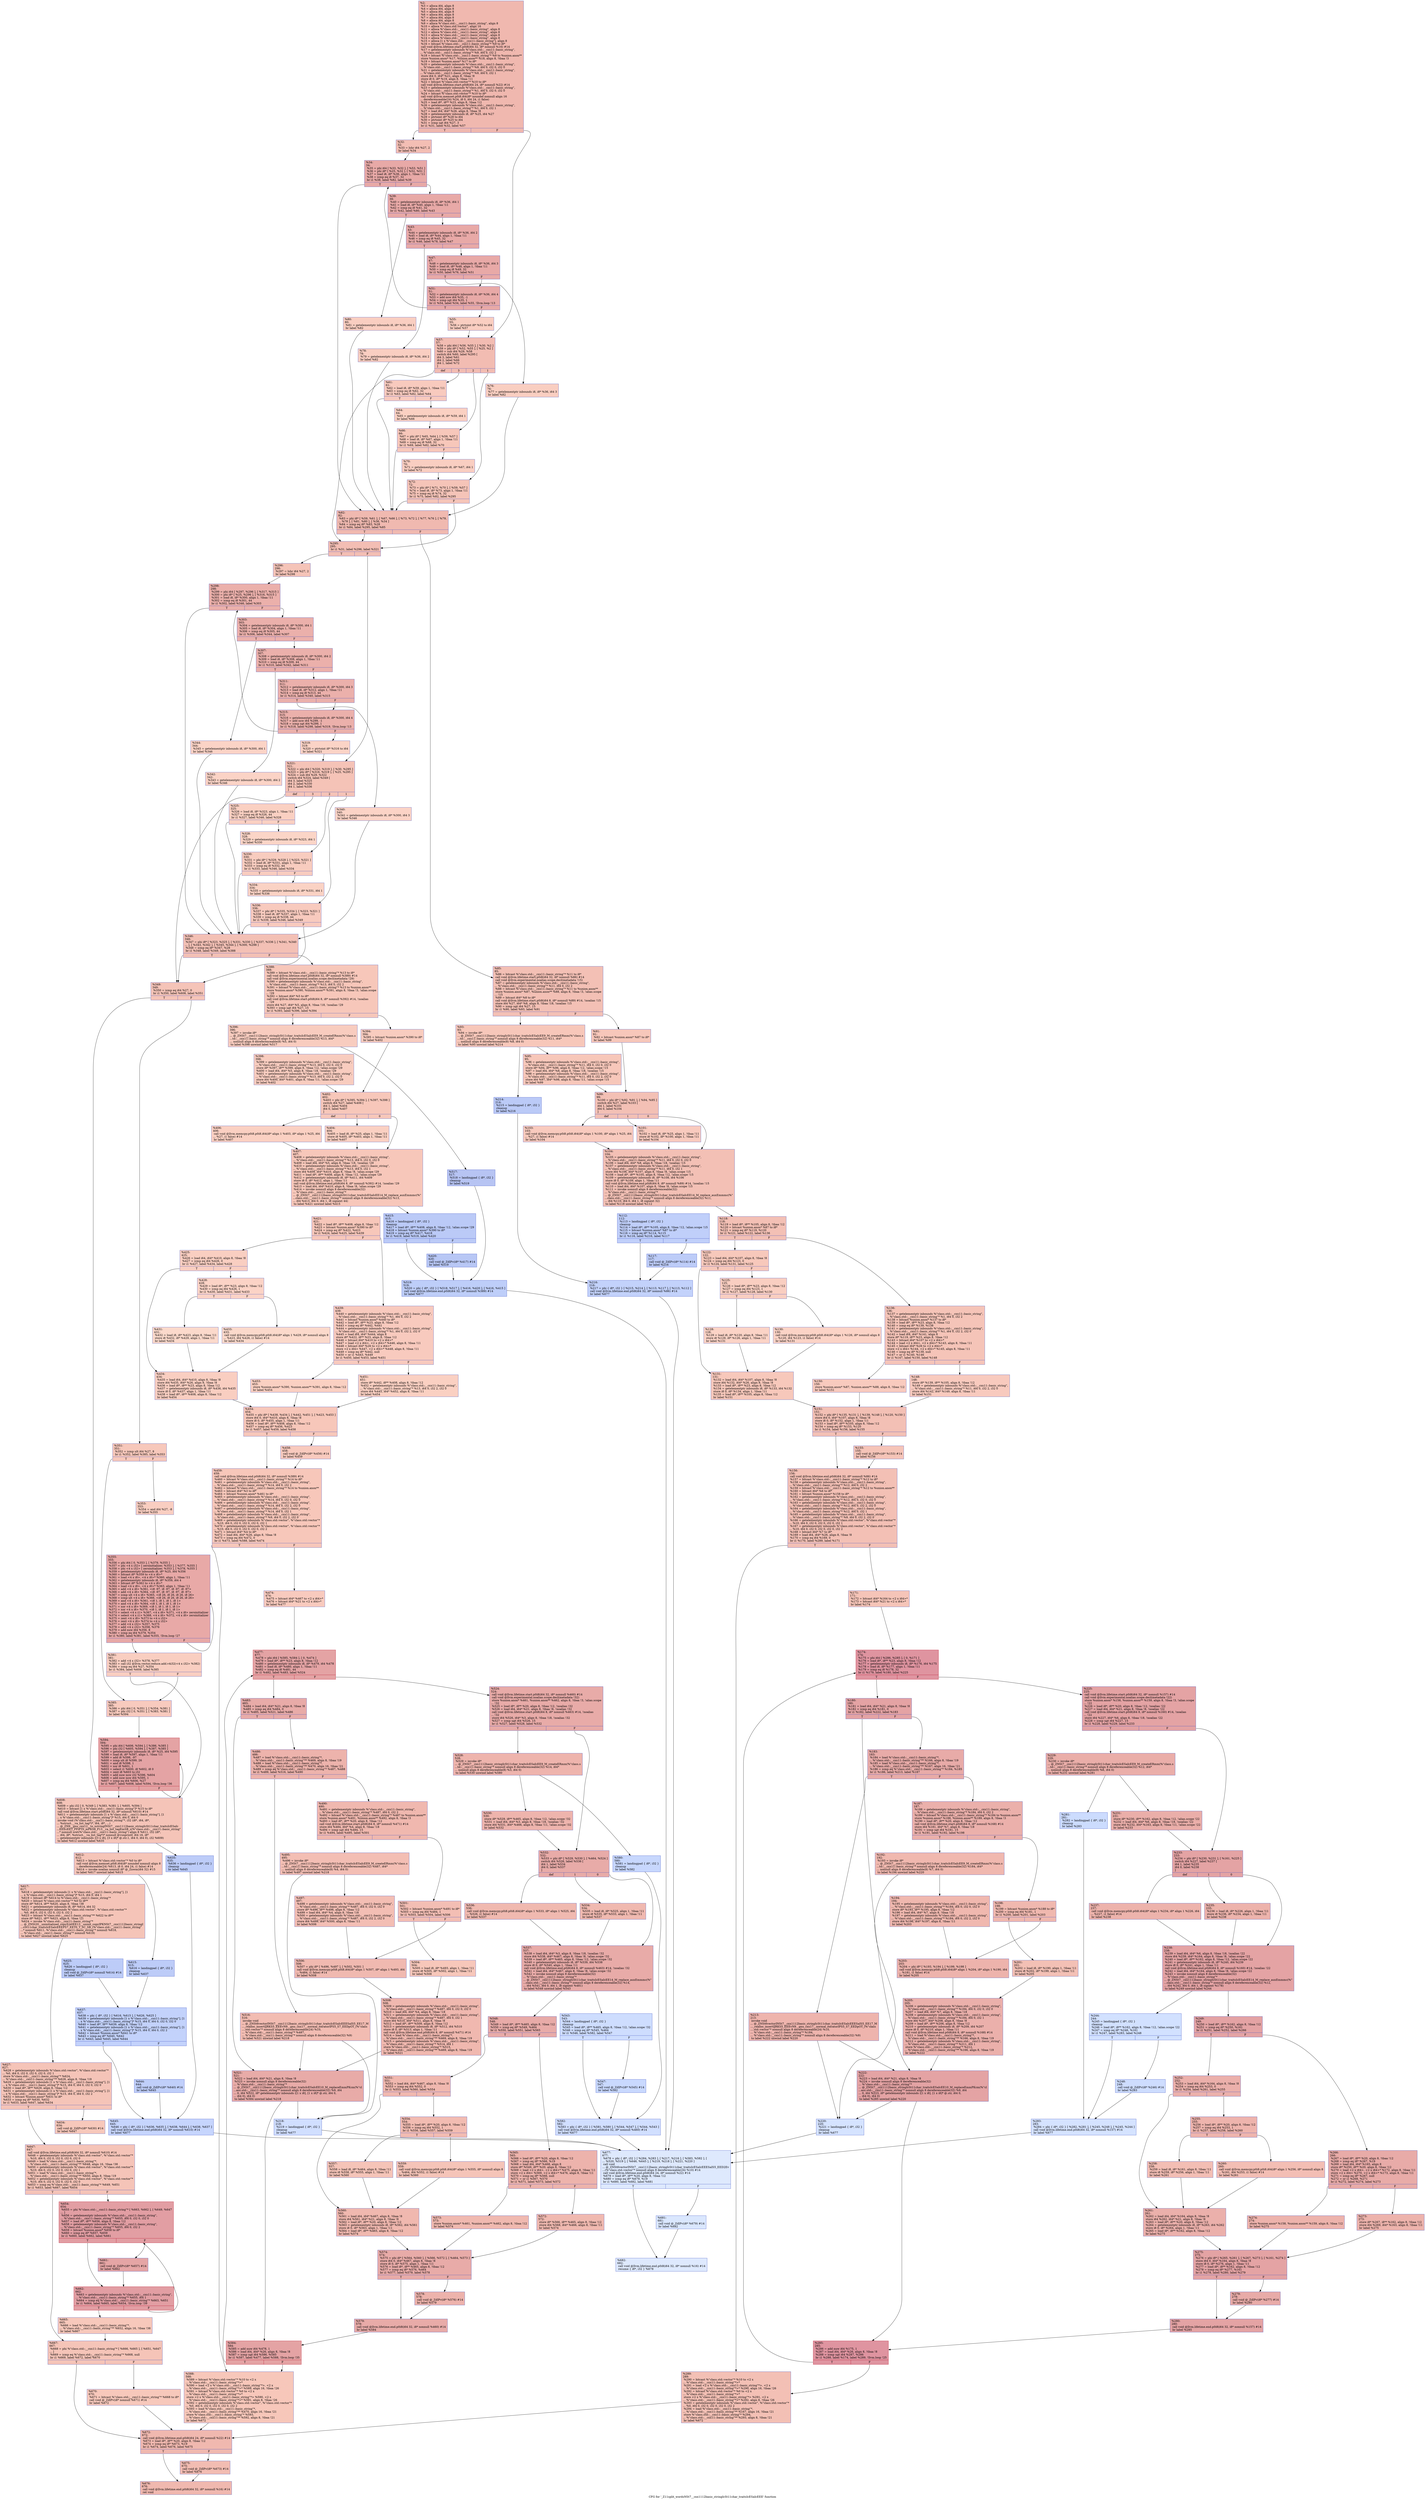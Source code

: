 digraph "CFG for '_Z11split_wordsNSt7__cxx1112basic_stringIcSt11char_traitsIcESaIcEEE' function" {
	label="CFG for '_Z11split_wordsNSt7__cxx1112basic_stringIcSt11char_traitsIcESaIcEEE' function";

	Node0x55802bcb9500 [shape=record,color="#3d50c3ff", style=filled, fillcolor="#dc5d4a70",label="{%2:\l  %3 = alloca i64, align 8\l  %4 = alloca i64, align 8\l  %5 = alloca i64, align 8\l  %6 = alloca i64, align 8\l  %7 = alloca i64, align 8\l  %8 = alloca i64, align 8\l  %9 = alloca %\"class.std::__cxx11::basic_string\", align 8\l  %10 = alloca %\"class.std::vector\", align 16\l  %11 = alloca %\"class.std::__cxx11::basic_string\", align 8\l  %12 = alloca %\"class.std::__cxx11::basic_string\", align 8\l  %13 = alloca %\"class.std::__cxx11::basic_string\", align 8\l  %14 = alloca %\"class.std::__cxx11::basic_string\", align 8\l  %15 = alloca [1 x %\"class.std::__cxx11::basic_string\"], align 8\l  %16 = bitcast %\"class.std::__cxx11::basic_string\"* %9 to i8*\l  call void @llvm.lifetime.start.p0i8(i64 32, i8* nonnull %16) #14\l  %17 = getelementptr inbounds %\"class.std::__cxx11::basic_string\",\l... %\"class.std::__cxx11::basic_string\"* %9, i64 0, i32 2\l  %18 = bitcast %\"class.std::__cxx11::basic_string\"* %9 to %union.anon**\l  store %union.anon* %17, %union.anon** %18, align 8, !tbaa !3\l  %19 = bitcast %union.anon* %17 to i8*\l  %20 = getelementptr inbounds %\"class.std::__cxx11::basic_string\",\l... %\"class.std::__cxx11::basic_string\"* %9, i64 0, i32 0, i32 0\l  %21 = getelementptr inbounds %\"class.std::__cxx11::basic_string\",\l... %\"class.std::__cxx11::basic_string\"* %9, i64 0, i32 1\l  store i64 0, i64* %21, align 8, !tbaa !8\l  store i8 0, i8* %19, align 8, !tbaa !11\l  %22 = bitcast %\"class.std::vector\"* %10 to i8*\l  call void @llvm.lifetime.start.p0i8(i64 24, i8* nonnull %22) #14\l  %23 = getelementptr inbounds %\"class.std::__cxx11::basic_string\",\l... %\"class.std::__cxx11::basic_string\"* %1, i64 0, i32 0, i32 0\l  %24 = bitcast %\"class.std::vector\"* %10 to i8*\l  call void @llvm.memset.p0i8.i64(i8* noundef nonnull align 16\l... dereferenceable(24) %24, i8 0, i64 24, i1 false)\l  %25 = load i8*, i8** %23, align 8, !tbaa !12\l  %26 = getelementptr inbounds %\"class.std::__cxx11::basic_string\",\l... %\"class.std::__cxx11::basic_string\"* %1, i64 0, i32 1\l  %27 = load i64, i64* %26, align 8, !tbaa !8\l  %28 = getelementptr inbounds i8, i8* %25, i64 %27\l  %29 = ptrtoint i8* %28 to i64\l  %30 = ptrtoint i8* %25 to i64\l  %31 = icmp sgt i64 %27, 3\l  br i1 %31, label %32, label %57\l|{<s0>T|<s1>F}}"];
	Node0x55802bcb9500:s0 -> Node0x55802bcbd0e0;
	Node0x55802bcb9500:s1 -> Node0x55802bcbd170;
	Node0x55802bcbd0e0 [shape=record,color="#3d50c3ff", style=filled, fillcolor="#e36c5570",label="{%32:\l32:                                               \l  %33 = lshr i64 %27, 2\l  br label %34\l}"];
	Node0x55802bcbd0e0 -> Node0x55802bcbd580;
	Node0x55802bcbd580 [shape=record,color="#3d50c3ff", style=filled, fillcolor="#ca3b3770",label="{%34:\l34:                                               \l  %35 = phi i64 [ %33, %32 ], [ %53, %51 ]\l  %36 = phi i8* [ %25, %32 ], [ %52, %51 ]\l  %37 = load i8, i8* %36, align 1, !tbaa !11\l  %38 = icmp eq i8 %37, 32\l  br i1 %38, label %82, label %39\l|{<s0>T|<s1>F}}"];
	Node0x55802bcbd580:s0 -> Node0x55802bcbe010;
	Node0x55802bcbd580:s1 -> Node0x55802bcbe0a0;
	Node0x55802bcbe0a0 [shape=record,color="#3d50c3ff", style=filled, fillcolor="#ca3b3770",label="{%39:\l39:                                               \l  %40 = getelementptr inbounds i8, i8* %36, i64 1\l  %41 = load i8, i8* %40, align 1, !tbaa !11\l  %42 = icmp eq i8 %41, 32\l  br i1 %42, label %80, label %43\l|{<s0>T|<s1>F}}"];
	Node0x55802bcbe0a0:s0 -> Node0x55802bcbe3b0;
	Node0x55802bcbe0a0:s1 -> Node0x55802bcbe400;
	Node0x55802bcbe400 [shape=record,color="#3d50c3ff", style=filled, fillcolor="#ca3b3770",label="{%43:\l43:                                               \l  %44 = getelementptr inbounds i8, i8* %36, i64 2\l  %45 = load i8, i8* %44, align 1, !tbaa !11\l  %46 = icmp eq i8 %45, 32\l  br i1 %46, label %78, label %47\l|{<s0>T|<s1>F}}"];
	Node0x55802bcbe400:s0 -> Node0x55802bcbe6e0;
	Node0x55802bcbe400:s1 -> Node0x55802bcbe730;
	Node0x55802bcbe730 [shape=record,color="#3d50c3ff", style=filled, fillcolor="#ca3b3770",label="{%47:\l47:                                               \l  %48 = getelementptr inbounds i8, i8* %36, i64 3\l  %49 = load i8, i8* %48, align 1, !tbaa !11\l  %50 = icmp eq i8 %49, 32\l  br i1 %50, label %76, label %51\l|{<s0>T|<s1>F}}"];
	Node0x55802bcbe730:s0 -> Node0x55802bcbea10;
	Node0x55802bcbe730:s1 -> Node0x55802bcbd670;
	Node0x55802bcbd670 [shape=record,color="#3d50c3ff", style=filled, fillcolor="#ca3b3770",label="{%51:\l51:                                               \l  %52 = getelementptr inbounds i8, i8* %36, i64 4\l  %53 = add nsw i64 %35, -1\l  %54 = icmp sgt i64 %35, 1\l  br i1 %54, label %34, label %55, !llvm.loop !13\l|{<s0>T|<s1>F}}"];
	Node0x55802bcbd670:s0 -> Node0x55802bcbd580;
	Node0x55802bcbd670:s1 -> Node0x55802bcbed00;
	Node0x55802bcbed00 [shape=record,color="#3d50c3ff", style=filled, fillcolor="#f2907270",label="{%55:\l55:                                               \l  %56 = ptrtoint i8* %52 to i64\l  br label %57\l}"];
	Node0x55802bcbed00 -> Node0x55802bcbd170;
	Node0x55802bcbd170 [shape=record,color="#3d50c3ff", style=filled, fillcolor="#e1675170",label="{%57:\l57:                                               \l  %58 = phi i64 [ %56, %55 ], [ %30, %2 ]\l  %59 = phi i8* [ %52, %55 ], [ %25, %2 ]\l  %60 = sub i64 %29, %58\l  switch i64 %60, label %295 [\l    i64 3, label %61\l    i64 2, label %66\l    i64 1, label %72\l  ]\l|{<s0>def|<s1>3|<s2>2|<s3>1}}"];
	Node0x55802bcbd170:s0 -> Node0x55802bcbf170;
	Node0x55802bcbd170:s1 -> Node0x55802bcbf1c0;
	Node0x55802bcbd170:s2 -> Node0x55802bcbf210;
	Node0x55802bcbd170:s3 -> Node0x55802bcbf2a0;
	Node0x55802bcbf1c0 [shape=record,color="#3d50c3ff", style=filled, fillcolor="#ef886b70",label="{%61:\l61:                                               \l  %62 = load i8, i8* %59, align 1, !tbaa !11\l  %63 = icmp eq i8 %62, 32\l  br i1 %63, label %82, label %64\l|{<s0>T|<s1>F}}"];
	Node0x55802bcbf1c0:s0 -> Node0x55802bcbe010;
	Node0x55802bcbf1c0:s1 -> Node0x55802bcbf480;
	Node0x55802bcbf480 [shape=record,color="#3d50c3ff", style=filled, fillcolor="#f3947570",label="{%64:\l64:                                               \l  %65 = getelementptr inbounds i8, i8* %59, i64 1\l  br label %66\l}"];
	Node0x55802bcbf480 -> Node0x55802bcbf210;
	Node0x55802bcbf210 [shape=record,color="#3d50c3ff", style=filled, fillcolor="#ec7f6370",label="{%66:\l66:                                               \l  %67 = phi i8* [ %65, %64 ], [ %59, %57 ]\l  %68 = load i8, i8* %67, align 1, !tbaa !11\l  %69 = icmp eq i8 %68, 32\l  br i1 %69, label %82, label %70\l|{<s0>T|<s1>F}}"];
	Node0x55802bcbf210:s0 -> Node0x55802bcbe010;
	Node0x55802bcbf210:s1 -> Node0x55802bcbfc50;
	Node0x55802bcbfc50 [shape=record,color="#3d50c3ff", style=filled, fillcolor="#f2907270",label="{%70:\l70:                                               \l  %71 = getelementptr inbounds i8, i8* %67, i64 1\l  br label %72\l}"];
	Node0x55802bcbfc50 -> Node0x55802bcbf2a0;
	Node0x55802bcbf2a0 [shape=record,color="#3d50c3ff", style=filled, fillcolor="#e97a5f70",label="{%72:\l72:                                               \l  %73 = phi i8* [ %71, %70 ], [ %59, %57 ]\l  %74 = load i8, i8* %73, align 1, !tbaa !11\l  %75 = icmp eq i8 %74, 32\l  br i1 %75, label %82, label %295\l|{<s0>T|<s1>F}}"];
	Node0x55802bcbf2a0:s0 -> Node0x55802bcbe010;
	Node0x55802bcbf2a0:s1 -> Node0x55802bcbf170;
	Node0x55802bcbea10 [shape=record,color="#3d50c3ff", style=filled, fillcolor="#f2907270",label="{%76:\l76:                                               \l  %77 = getelementptr inbounds i8, i8* %36, i64 3\l  br label %82\l}"];
	Node0x55802bcbea10 -> Node0x55802bcbe010;
	Node0x55802bcbe6e0 [shape=record,color="#3d50c3ff", style=filled, fillcolor="#f2907270",label="{%78:\l78:                                               \l  %79 = getelementptr inbounds i8, i8* %36, i64 2\l  br label %82\l}"];
	Node0x55802bcbe6e0 -> Node0x55802bcbe010;
	Node0x55802bcbe3b0 [shape=record,color="#3d50c3ff", style=filled, fillcolor="#f2907270",label="{%80:\l80:                                               \l  %81 = getelementptr inbounds i8, i8* %36, i64 1\l  br label %82\l}"];
	Node0x55802bcbe3b0 -> Node0x55802bcbe010;
	Node0x55802bcbe010 [shape=record,color="#3d50c3ff", style=filled, fillcolor="#de614d70",label="{%82:\l82:                                               \l  %83 = phi i8* [ %59, %61 ], [ %67, %66 ], [ %73, %72 ], [ %77, %76 ], [ %79,\l... %78 ], [ %81, %80 ], [ %36, %34 ]\l  %84 = icmp eq i8* %83, %28\l  br i1 %84, label %295, label %85\l|{<s0>T|<s1>F}}"];
	Node0x55802bcbe010:s0 -> Node0x55802bcbf170;
	Node0x55802bcbe010:s1 -> Node0x55802bcc05f0;
	Node0x55802bcc05f0 [shape=record,color="#3d50c3ff", style=filled, fillcolor="#e5705870",label="{%85:\l85:                                               \l  %86 = bitcast %\"class.std::__cxx11::basic_string\"* %11 to i8*\l  call void @llvm.lifetime.start.p0i8(i64 32, i8* nonnull %86) #14\l  call void @llvm.experimental.noalias.scope.decl(metadata !15)\l  %87 = getelementptr inbounds %\"class.std::__cxx11::basic_string\",\l... %\"class.std::__cxx11::basic_string\"* %11, i64 0, i32 2\l  %88 = bitcast %\"class.std::__cxx11::basic_string\"* %11 to %union.anon**\l  store %union.anon* %87, %union.anon** %88, align 8, !tbaa !3, !alias.scope\l... !15\l  %89 = bitcast i64* %8 to i8*\l  call void @llvm.lifetime.start.p0i8(i64 8, i8* nonnull %89) #14, !noalias !15\l  store i64 %27, i64* %8, align 8, !tbaa !18, !noalias !15\l  %90 = icmp ugt i64 %27, 15\l  br i1 %90, label %93, label %91\l|{<s0>T|<s1>F}}"];
	Node0x55802bcc05f0:s0 -> Node0x55802bcc2170;
	Node0x55802bcc05f0:s1 -> Node0x55802bcc21c0;
	Node0x55802bcc21c0 [shape=record,color="#3d50c3ff", style=filled, fillcolor="#ec7f6370",label="{%91:\l91:                                               \l  %92 = bitcast %union.anon* %87 to i8*\l  br label %99\l}"];
	Node0x55802bcc21c0 -> Node0x55802bcc2370;
	Node0x55802bcc2170 [shape=record,color="#3d50c3ff", style=filled, fillcolor="#ec7f6370",label="{%93:\l93:                                               \l  %94 = invoke i8*\l... @_ZNSt7__cxx1112basic_stringIcSt11char_traitsIcESaIcEE9_M_createERmm(%\"class.s\l...td::__cxx11::basic_string\"* nonnull align 8 dereferenceable(32) %11, i64*\l... nonnull align 8 dereferenceable(8) %8, i64 0)\l          to label %95 unwind label %214\l}"];
	Node0x55802bcc2170 -> Node0x55802bcc2520;
	Node0x55802bcc2170 -> Node0x55802bcc2570;
	Node0x55802bcc2520 [shape=record,color="#3d50c3ff", style=filled, fillcolor="#ec7f6370",label="{%95:\l95:                                               \l  %96 = getelementptr inbounds %\"class.std::__cxx11::basic_string\",\l... %\"class.std::__cxx11::basic_string\"* %11, i64 0, i32 0, i32 0\l  store i8* %94, i8** %96, align 8, !tbaa !12, !alias.scope !15\l  %97 = load i64, i64* %8, align 8, !tbaa !18, !noalias !15\l  %98 = getelementptr inbounds %\"class.std::__cxx11::basic_string\",\l... %\"class.std::__cxx11::basic_string\"* %11, i64 0, i32 2, i32 0\l  store i64 %97, i64* %98, align 8, !tbaa !11, !alias.scope !15\l  br label %99\l}"];
	Node0x55802bcc2520 -> Node0x55802bcc2370;
	Node0x55802bcc2370 [shape=record,color="#3d50c3ff", style=filled, fillcolor="#e5705870",label="{%99:\l99:                                               \l  %100 = phi i8* [ %92, %91 ], [ %94, %95 ]\l  switch i64 %27, label %103 [\l    i64 1, label %101\l    i64 0, label %104\l  ]\l|{<s0>def|<s1>1|<s2>0}}"];
	Node0x55802bcc2370:s0 -> Node0x55802bcc37d0;
	Node0x55802bcc2370:s1 -> Node0x55802bcc3820;
	Node0x55802bcc2370:s2 -> Node0x55802bcc38b0;
	Node0x55802bcc3820 [shape=record,color="#3d50c3ff", style=filled, fillcolor="#ef886b70",label="{%101:\l101:                                              \l  %102 = load i8, i8* %25, align 1, !tbaa !11\l  store i8 %102, i8* %100, align 1, !tbaa !11\l  br label %104\l}"];
	Node0x55802bcc3820 -> Node0x55802bcc38b0;
	Node0x55802bcc37d0 [shape=record,color="#3d50c3ff", style=filled, fillcolor="#ef886b70",label="{%103:\l103:                                              \l  call void @llvm.memcpy.p0i8.p0i8.i64(i8* align 1 %100, i8* align 1 %25, i64\l... %27, i1 false) #14\l  br label %104\l}"];
	Node0x55802bcc37d0 -> Node0x55802bcc38b0;
	Node0x55802bcc38b0 [shape=record,color="#3d50c3ff", style=filled, fillcolor="#e5705870",label="{%104:\l104:                                              \l  %105 = getelementptr inbounds %\"class.std::__cxx11::basic_string\",\l... %\"class.std::__cxx11::basic_string\"* %11, i64 0, i32 0, i32 0\l  %106 = load i64, i64* %8, align 8, !tbaa !18, !noalias !15\l  %107 = getelementptr inbounds %\"class.std::__cxx11::basic_string\",\l... %\"class.std::__cxx11::basic_string\"* %11, i64 0, i32 1\l  store i64 %106, i64* %107, align 8, !tbaa !8, !alias.scope !15\l  %108 = load i8*, i8** %105, align 8, !tbaa !12, !alias.scope !15\l  %109 = getelementptr inbounds i8, i8* %108, i64 %106\l  store i8 0, i8* %109, align 1, !tbaa !11\l  call void @llvm.lifetime.end.p0i8(i64 8, i8* nonnull %89) #14, !noalias !15\l  %110 = load i64, i64* %107, align 8, !tbaa !8, !alias.scope !15\l  %111 = invoke nonnull align 8 dereferenceable(32)\l... %\"class.std::__cxx11::basic_string\"*\l... @_ZNSt7__cxx1112basic_stringIcSt11char_traitsIcESaIcEE14_M_replace_auxEmmmc(%\"\l...class.std::__cxx11::basic_string\"* nonnull align 8 dereferenceable(32) %11,\l... i64 %110, i64 0, i64 1, i8 signext 32)\l          to label %118 unwind label %112\l}"];
	Node0x55802bcc38b0 -> Node0x55802bcc4750;
	Node0x55802bcc38b0 -> Node0x55802bcc47e0;
	Node0x55802bcc47e0 [shape=record,color="#3d50c3ff", style=filled, fillcolor="#7093f370",label="{%112:\l112:                                              \l  %113 = landingpad \{ i8*, i32 \}\l          cleanup\l  %114 = load i8*, i8** %105, align 8, !tbaa !12, !alias.scope !15\l  %115 = bitcast %union.anon* %87 to i8*\l  %116 = icmp eq i8* %114, %115\l  br i1 %116, label %216, label %117\l|{<s0>T|<s1>F}}"];
	Node0x55802bcc47e0:s0 -> Node0x55802bcc4d50;
	Node0x55802bcc47e0:s1 -> Node0x55802bcc4de0;
	Node0x55802bcc4de0 [shape=record,color="#3d50c3ff", style=filled, fillcolor="#6a8bef70",label="{%117:\l117:                                              \l  call void @_ZdlPv(i8* %114) #14\l  br label %216\l}"];
	Node0x55802bcc4de0 -> Node0x55802bcc4d50;
	Node0x55802bcc4750 [shape=record,color="#3d50c3ff", style=filled, fillcolor="#e5705870",label="{%118:\l118:                                              \l  %119 = load i8*, i8** %105, align 8, !tbaa !12\l  %120 = bitcast %union.anon* %87 to i8*\l  %121 = icmp eq i8* %119, %120\l  br i1 %121, label %122, label %136\l|{<s0>T|<s1>F}}"];
	Node0x55802bcc4750:s0 -> Node0x55802bcc52d0;
	Node0x55802bcc4750:s1 -> Node0x55802bcc5320;
	Node0x55802bcc52d0 [shape=record,color="#3d50c3ff", style=filled, fillcolor="#ed836670",label="{%122:\l122:                                              \l  %123 = load i64, i64* %107, align 8, !tbaa !8\l  %124 = icmp eq i64 %123, 0\l  br i1 %124, label %131, label %125\l|{<s0>T|<s1>F}}"];
	Node0x55802bcc52d0:s0 -> Node0x55802bcc5520;
	Node0x55802bcc52d0:s1 -> Node0x55802bcc5570;
	Node0x55802bcc5570 [shape=record,color="#3d50c3ff", style=filled, fillcolor="#f2907270",label="{%125:\l125:                                              \l  %126 = load i8*, i8** %23, align 8, !tbaa !12\l  %127 = icmp eq i64 %123, 1\l  br i1 %127, label %128, label %130\l|{<s0>T|<s1>F}}"];
	Node0x55802bcc5570:s0 -> Node0x55802bcc57b0;
	Node0x55802bcc5570:s1 -> Node0x55802bcc5800;
	Node0x55802bcc57b0 [shape=record,color="#3d50c3ff", style=filled, fillcolor="#f59c7d70",label="{%128:\l128:                                              \l  %129 = load i8, i8* %120, align 8, !tbaa !11\l  store i8 %129, i8* %126, align 1, !tbaa !11\l  br label %131\l}"];
	Node0x55802bcc57b0 -> Node0x55802bcc5520;
	Node0x55802bcc5800 [shape=record,color="#3d50c3ff", style=filled, fillcolor="#f59c7d70",label="{%130:\l130:                                              \l  call void @llvm.memcpy.p0i8.p0i8.i64(i8* align 1 %126, i8* nonnull align 8\l... %120, i64 %123, i1 false) #14\l  br label %131\l}"];
	Node0x55802bcc5800 -> Node0x55802bcc5520;
	Node0x55802bcc5520 [shape=record,color="#3d50c3ff", style=filled, fillcolor="#ed836670",label="{%131:\l131:                                              \l  %132 = load i64, i64* %107, align 8, !tbaa !8\l  store i64 %132, i64* %26, align 8, !tbaa !8\l  %133 = load i8*, i8** %23, align 8, !tbaa !12\l  %134 = getelementptr inbounds i8, i8* %133, i64 %132\l  store i8 0, i8* %134, align 1, !tbaa !11\l  %135 = load i8*, i8** %105, align 8, !tbaa !12\l  br label %151\l}"];
	Node0x55802bcc5520 -> Node0x55802bcc6880;
	Node0x55802bcc5320 [shape=record,color="#3d50c3ff", style=filled, fillcolor="#e97a5f70",label="{%136:\l136:                                              \l  %137 = getelementptr inbounds %\"class.std::__cxx11::basic_string\",\l... %\"class.std::__cxx11::basic_string\"* %1, i64 0, i32 2\l  %138 = bitcast %union.anon* %137 to i8*\l  %139 = load i8*, i8** %23, align 8, !tbaa !12\l  %140 = icmp eq i8* %139, %138\l  %141 = getelementptr inbounds %\"class.std::__cxx11::basic_string\",\l... %\"class.std::__cxx11::basic_string\"* %1, i64 0, i32 2, i32 0\l  %142 = load i64, i64* %141, align 8\l  store i8* %119, i8** %23, align 8, !tbaa !12\l  %143 = bitcast i64* %107 to \<2 x i64\>*\l  %144 = load \<2 x i64\>, \<2 x i64\>* %143, align 8, !tbaa !11\l  %145 = bitcast i64* %26 to \<2 x i64\>*\l  store \<2 x i64\> %144, \<2 x i64\>* %145, align 8, !tbaa !11\l  %146 = icmp eq i8* %139, null\l  %147 = or i1 %140, %146\l  br i1 %147, label %150, label %148\l|{<s0>T|<s1>F}}"];
	Node0x55802bcc5320:s0 -> Node0x55802bcc7660;
	Node0x55802bcc5320:s1 -> Node0x55802bcc76b0;
	Node0x55802bcc76b0 [shape=record,color="#3d50c3ff", style=filled, fillcolor="#ef886b70",label="{%148:\l148:                                              \l  store i8* %139, i8** %105, align 8, !tbaa !12\l  %149 = getelementptr inbounds %\"class.std::__cxx11::basic_string\",\l... %\"class.std::__cxx11::basic_string\"* %11, i64 0, i32 2, i32 0\l  store i64 %142, i64* %149, align 8, !tbaa !11\l  br label %151\l}"];
	Node0x55802bcc76b0 -> Node0x55802bcc6880;
	Node0x55802bcc7660 [shape=record,color="#3d50c3ff", style=filled, fillcolor="#ef886b70",label="{%150:\l150:                                              \l  store %union.anon* %87, %union.anon** %88, align 8, !tbaa !12\l  br label %151\l}"];
	Node0x55802bcc7660 -> Node0x55802bcc6880;
	Node0x55802bcc6880 [shape=record,color="#3d50c3ff", style=filled, fillcolor="#e5705870",label="{%151:\l151:                                              \l  %152 = phi i8* [ %135, %131 ], [ %139, %148 ], [ %120, %150 ]\l  store i64 0, i64* %107, align 8, !tbaa !8\l  store i8 0, i8* %152, align 1, !tbaa !11\l  %153 = load i8*, i8** %105, align 8, !tbaa !12\l  %154 = icmp eq i8* %153, %120\l  br i1 %154, label %156, label %155\l|{<s0>T|<s1>F}}"];
	Node0x55802bcc6880:s0 -> Node0x55802bcbb220;
	Node0x55802bcc6880:s1 -> Node0x55802bcbb270;
	Node0x55802bcbb270 [shape=record,color="#3d50c3ff", style=filled, fillcolor="#e97a5f70",label="{%155:\l155:                                              \l  call void @_ZdlPv(i8* %153) #14\l  br label %156\l}"];
	Node0x55802bcbb270 -> Node0x55802bcbb220;
	Node0x55802bcbb220 [shape=record,color="#3d50c3ff", style=filled, fillcolor="#e5705870",label="{%156:\l156:                                              \l  call void @llvm.lifetime.end.p0i8(i64 32, i8* nonnull %86) #14\l  %157 = bitcast %\"class.std::__cxx11::basic_string\"* %12 to i8*\l  %158 = getelementptr inbounds %\"class.std::__cxx11::basic_string\",\l... %\"class.std::__cxx11::basic_string\"* %12, i64 0, i32 2\l  %159 = bitcast %\"class.std::__cxx11::basic_string\"* %12 to %union.anon**\l  %160 = bitcast i64* %6 to i8*\l  %161 = bitcast %union.anon* %158 to i8*\l  %162 = getelementptr inbounds %\"class.std::__cxx11::basic_string\",\l... %\"class.std::__cxx11::basic_string\"* %12, i64 0, i32 0, i32 0\l  %163 = getelementptr inbounds %\"class.std::__cxx11::basic_string\",\l... %\"class.std::__cxx11::basic_string\"* %12, i64 0, i32 2, i32 0\l  %164 = getelementptr inbounds %\"class.std::__cxx11::basic_string\",\l... %\"class.std::__cxx11::basic_string\"* %12, i64 0, i32 1\l  %165 = getelementptr inbounds %\"class.std::__cxx11::basic_string\",\l... %\"class.std::__cxx11::basic_string\"* %9, i64 0, i32 2, i32 0\l  %166 = getelementptr inbounds %\"class.std::vector\", %\"class.std::vector\"*\l... %10, i64 0, i32 0, i32 0, i32 0, i32 1\l  %167 = getelementptr inbounds %\"class.std::vector\", %\"class.std::vector\"*\l... %10, i64 0, i32 0, i32 0, i32 0, i32 2\l  %168 = bitcast i64* %7 to i8*\l  %169 = load i64, i64* %26, align 8, !tbaa !8\l  %170 = icmp eq i64 %169, 0\l  br i1 %170, label %289, label %171\l|{<s0>T|<s1>F}}"];
	Node0x55802bcbb220:s0 -> Node0x55802bcbbb40;
	Node0x55802bcbb220:s1 -> Node0x55802bcc9620;
	Node0x55802bcc9620 [shape=record,color="#3d50c3ff", style=filled, fillcolor="#e97a5f70",label="{%171:\l171:                                              \l  %172 = bitcast i64* %164 to \<2 x i64\>*\l  %173 = bitcast i64* %21 to \<2 x i64\>*\l  br label %174\l}"];
	Node0x55802bcc9620 -> Node0x55802bcc9800;
	Node0x55802bcc9800 [shape=record,color="#b70d28ff", style=filled, fillcolor="#b70d2870",label="{%174:\l174:                                              \l  %175 = phi i64 [ %286, %285 ], [ 0, %171 ]\l  %176 = load i8*, i8** %23, align 8, !tbaa !12\l  %177 = getelementptr inbounds i8, i8* %176, i64 %175\l  %178 = load i8, i8* %177, align 1, !tbaa !11\l  %179 = icmp eq i8 %178, 32\l  br i1 %179, label %180, label %225\l|{<s0>T|<s1>F}}"];
	Node0x55802bcc9800:s0 -> Node0x55802bcc9bd0;
	Node0x55802bcc9800:s1 -> Node0x55802bcc9c20;
	Node0x55802bcc9bd0 [shape=record,color="#3d50c3ff", style=filled, fillcolor="#c32e3170",label="{%180:\l180:                                              \l  %181 = load i64, i64* %21, align 8, !tbaa !8\l  %182 = icmp eq i64 %181, 0\l  br i1 %182, label %222, label %183\l|{<s0>T|<s1>F}}"];
	Node0x55802bcc9bd0:s0 -> Node0x55802bcc9e60;
	Node0x55802bcc9bd0:s1 -> Node0x55802bcc9eb0;
	Node0x55802bcc9eb0 [shape=record,color="#3d50c3ff", style=filled, fillcolor="#cc403a70",label="{%183:\l183:                                              \l  %184 = load %\"class.std::__cxx11::basic_string\"*,\l... %\"class.std::__cxx11::basic_string\"** %166, align 8, !tbaa !19\l  %185 = load %\"class.std::__cxx11::basic_string\"*,\l... %\"class.std::__cxx11::basic_string\"** %167, align 16, !tbaa !21\l  %186 = icmp eq %\"class.std::__cxx11::basic_string\"* %184, %185\l  br i1 %186, label %213, label %187\l|{<s0>T|<s1>F}}"];
	Node0x55802bcc9eb0:s0 -> Node0x55802bcca320;
	Node0x55802bcc9eb0:s1 -> Node0x55802bcca3b0;
	Node0x55802bcca3b0 [shape=record,color="#3d50c3ff", style=filled, fillcolor="#d24b4070",label="{%187:\l187:                                              \l  %188 = getelementptr inbounds %\"class.std::__cxx11::basic_string\",\l... %\"class.std::__cxx11::basic_string\"* %184, i64 0, i32 2\l  %189 = bitcast %\"class.std::__cxx11::basic_string\"* %184 to %union.anon**\l  store %union.anon* %188, %union.anon** %189, align 8, !tbaa !3\l  %190 = load i8*, i8** %20, align 8, !tbaa !12\l  call void @llvm.lifetime.start.p0i8(i64 8, i8* nonnull %168) #14\l  store i64 %181, i64* %7, align 8, !tbaa !18\l  %191 = icmp ugt i64 %181, 15\l  br i1 %191, label %192, label %198\l|{<s0>T|<s1>F}}"];
	Node0x55802bcca3b0:s0 -> Node0x55802bcca9e0;
	Node0x55802bcca3b0:s1 -> Node0x55802bccaa30;
	Node0x55802bcca9e0 [shape=record,color="#3d50c3ff", style=filled, fillcolor="#dc5d4a70",label="{%192:\l192:                                              \l  %193 = invoke i8*\l... @_ZNSt7__cxx1112basic_stringIcSt11char_traitsIcESaIcEE9_M_createERmm(%\"class.s\l...td::__cxx11::basic_string\"* nonnull align 8 dereferenceable(32) %184, i64*\l... nonnull align 8 dereferenceable(8) %7, i64 0)\l          to label %194 unwind label %220\l}"];
	Node0x55802bcca9e0 -> Node0x55802bccabc0;
	Node0x55802bcca9e0 -> Node0x55802bccac10;
	Node0x55802bccabc0 [shape=record,color="#3d50c3ff", style=filled, fillcolor="#dc5d4a70",label="{%194:\l194:                                              \l  %195 = getelementptr inbounds %\"class.std::__cxx11::basic_string\",\l... %\"class.std::__cxx11::basic_string\"* %184, i64 0, i32 0, i32 0\l  store i8* %193, i8** %195, align 8, !tbaa !12\l  %196 = load i64, i64* %7, align 8, !tbaa !18\l  %197 = getelementptr inbounds %\"class.std::__cxx11::basic_string\",\l... %\"class.std::__cxx11::basic_string\"* %184, i64 0, i32 2, i32 0\l  store i64 %196, i64* %197, align 8, !tbaa !11\l  br label %203\l}"];
	Node0x55802bccabc0 -> Node0x55802bccab70;
	Node0x55802bccaa30 [shape=record,color="#3d50c3ff", style=filled, fillcolor="#dc5d4a70",label="{%198:\l198:                                              \l  %199 = bitcast %union.anon* %188 to i8*\l  %200 = icmp eq i64 %181, 1\l  br i1 %200, label %201, label %203\l|{<s0>T|<s1>F}}"];
	Node0x55802bccaa30:s0 -> Node0x55802bccb2d0;
	Node0x55802bccaa30:s1 -> Node0x55802bccab70;
	Node0x55802bccb2d0 [shape=record,color="#3d50c3ff", style=filled, fillcolor="#e5705870",label="{%201:\l201:                                              \l  %202 = load i8, i8* %190, align 1, !tbaa !11\l  store i8 %202, i8* %199, align 1, !tbaa !11\l  br label %205\l}"];
	Node0x55802bccb2d0 -> Node0x55802bccb4d0;
	Node0x55802bccab70 [shape=record,color="#3d50c3ff", style=filled, fillcolor="#d6524470",label="{%203:\l203:                                              \l  %204 = phi i8* [ %193, %194 ], [ %199, %198 ]\l  call void @llvm.memcpy.p0i8.p0i8.i64(i8* align 1 %204, i8* align 1 %190, i64\l... %181, i1 false) #14\l  br label %205\l}"];
	Node0x55802bccab70 -> Node0x55802bccb4d0;
	Node0x55802bccb4d0 [shape=record,color="#3d50c3ff", style=filled, fillcolor="#d24b4070",label="{%205:\l205:                                              \l  %206 = getelementptr inbounds %\"class.std::__cxx11::basic_string\",\l... %\"class.std::__cxx11::basic_string\"* %184, i64 0, i32 0, i32 0\l  %207 = load i64, i64* %7, align 8, !tbaa !18\l  %208 = getelementptr inbounds %\"class.std::__cxx11::basic_string\",\l... %\"class.std::__cxx11::basic_string\"* %184, i64 0, i32 1\l  store i64 %207, i64* %208, align 8, !tbaa !8\l  %209 = load i8*, i8** %206, align 8, !tbaa !12\l  %210 = getelementptr inbounds i8, i8* %209, i64 %207\l  store i8 0, i8* %210, align 1, !tbaa !11\l  call void @llvm.lifetime.end.p0i8(i64 8, i8* nonnull %168) #14\l  %211 = load %\"class.std::__cxx11::basic_string\"*,\l... %\"class.std::__cxx11::basic_string\"** %166, align 8, !tbaa !19\l  %212 = getelementptr inbounds %\"class.std::__cxx11::basic_string\",\l... %\"class.std::__cxx11::basic_string\"* %211, i64 1\l  store %\"class.std::__cxx11::basic_string\"* %212,\l... %\"class.std::__cxx11::basic_string\"** %166, align 8, !tbaa !19\l  br label %222\l}"];
	Node0x55802bccb4d0 -> Node0x55802bcc9e60;
	Node0x55802bcca320 [shape=record,color="#3d50c3ff", style=filled, fillcolor="#d8564670",label="{%213:\l213:                                              \l  invoke void\l... @_ZNSt6vectorINSt7__cxx1112basic_stringIcSt11char_traitsIcESaIcEEESaIS5_EE17_M\l..._realloc_insertIJRKS5_EEEvN9__gnu_cxx17__normal_iteratorIPS5_S7_EEDpOT_(%\"class\l....std::vector\"* nonnull align 8 dereferenceable(24) %10,\l... %\"class.std::__cxx11::basic_string\"* %184,\l... %\"class.std::__cxx11::basic_string\"* nonnull align 8 dereferenceable(32) %9)\l          to label %222 unwind label %220\l}"];
	Node0x55802bcca320 -> Node0x55802bcc9e60;
	Node0x55802bcca320 -> Node0x55802bccac10;
	Node0x55802bcc2570 [shape=record,color="#3d50c3ff", style=filled, fillcolor="#6687ed70",label="{%214:\l214:                                              \l  %215 = landingpad \{ i8*, i32 \}\l          cleanup\l  br label %216\l}"];
	Node0x55802bcc2570 -> Node0x55802bcc4d50;
	Node0x55802bcc4d50 [shape=record,color="#3d50c3ff", style=filled, fillcolor="#779af770",label="{%216:\l216:                                              \l  %217 = phi \{ i8*, i32 \} [ %215, %214 ], [ %113, %117 ], [ %113, %112 ]\l  call void @llvm.lifetime.end.p0i8(i64 32, i8* nonnull %86) #14\l  br label %677\l}"];
	Node0x55802bcc4d50 -> Node0x55802bccccb0;
	Node0x55802bcccd70 [shape=record,color="#3d50c3ff", style=filled, fillcolor="#96b7ff70",label="{%218:\l218:                                              \l  %219 = landingpad \{ i8*, i32 \}\l          cleanup\l  br label %677\l}"];
	Node0x55802bcccd70 -> Node0x55802bccccb0;
	Node0x55802bccac10 [shape=record,color="#3d50c3ff", style=filled, fillcolor="#a1c0ff70",label="{%220:\l220:                                              \l  %221 = landingpad \{ i8*, i32 \}\l          cleanup\l  br label %677\l}"];
	Node0x55802bccac10 -> Node0x55802bccccb0;
	Node0x55802bcc9e60 [shape=record,color="#3d50c3ff", style=filled, fillcolor="#c32e3170",label="{%222:\l222:                                              \l  %223 = load i64, i64* %21, align 8, !tbaa !8\l  %224 = invoke nonnull align 8 dereferenceable(32)\l... %\"class.std::__cxx11::basic_string\"*\l... @_ZNSt7__cxx1112basic_stringIcSt11char_traitsIcESaIcEE10_M_replaceEmmPKcm(%\"cl\l...ass.std::__cxx11::basic_string\"* nonnull align 8 dereferenceable(32) %9, i64\l... 0, i64 %223, i8* getelementptr inbounds ([1 x i8], [1 x i8]* @.str, i64 0,\l... i64 0), i64 0)\l          to label %285 unwind label %220\l}"];
	Node0x55802bcc9e60 -> Node0x55802bcc98c0;
	Node0x55802bcc9e60 -> Node0x55802bccac10;
	Node0x55802bcc9c20 [shape=record,color="#3d50c3ff", style=filled, fillcolor="#c32e3170",label="{%225:\l225:                                              \l  call void @llvm.lifetime.start.p0i8(i64 32, i8* nonnull %157) #14\l  call void @llvm.experimental.noalias.scope.decl(metadata !22)\l  store %union.anon* %158, %union.anon** %159, align 8, !tbaa !3, !alias.scope\l... !22\l  %226 = load i8*, i8** %20, align 8, !tbaa !12, !noalias !22\l  %227 = load i64, i64* %21, align 8, !tbaa !8, !noalias !22\l  call void @llvm.lifetime.start.p0i8(i64 8, i8* nonnull %160) #14, !noalias\l... !22\l  store i64 %227, i64* %6, align 8, !tbaa !18, !noalias !22\l  %228 = icmp ugt i64 %227, 15\l  br i1 %228, label %229, label %233\l|{<s0>T|<s1>F}}"];
	Node0x55802bcc9c20:s0 -> Node0x55802bcce030;
	Node0x55802bcc9c20:s1 -> Node0x55802bcce080;
	Node0x55802bcce030 [shape=record,color="#3d50c3ff", style=filled, fillcolor="#d0473d70",label="{%229:\l229:                                              \l  %230 = invoke i8*\l... @_ZNSt7__cxx1112basic_stringIcSt11char_traitsIcESaIcEE9_M_createERmm(%\"class.s\l...td::__cxx11::basic_string\"* nonnull align 8 dereferenceable(32) %12, i64*\l... nonnull align 8 dereferenceable(8) %6, i64 0)\l          to label %231 unwind label %281\l}"];
	Node0x55802bcce030 -> Node0x55802bcce210;
	Node0x55802bcce030 -> Node0x55802bcce260;
	Node0x55802bcce210 [shape=record,color="#3d50c3ff", style=filled, fillcolor="#d0473d70",label="{%231:\l231:                                              \l  store i8* %230, i8** %162, align 8, !tbaa !12, !alias.scope !22\l  %232 = load i64, i64* %6, align 8, !tbaa !18, !noalias !22\l  store i64 %232, i64* %163, align 8, !tbaa !11, !alias.scope !22\l  br label %233\l}"];
	Node0x55802bcce210 -> Node0x55802bcce080;
	Node0x55802bcce080 [shape=record,color="#3d50c3ff", style=filled, fillcolor="#c32e3170",label="{%233:\l233:                                              \l  %234 = phi i8* [ %230, %231 ], [ %161, %225 ]\l  switch i64 %227, label %237 [\l    i64 1, label %235\l    i64 0, label %238\l  ]\l|{<s0>def|<s1>1|<s2>0}}"];
	Node0x55802bcce080:s0 -> Node0x55802bcce6e0;
	Node0x55802bcce080:s1 -> Node0x55802bcce730;
	Node0x55802bcce080:s2 -> Node0x55802bcce7c0;
	Node0x55802bcce730 [shape=record,color="#3d50c3ff", style=filled, fillcolor="#d6524470",label="{%235:\l235:                                              \l  %236 = load i8, i8* %226, align 1, !tbaa !11\l  store i8 %236, i8* %234, align 1, !tbaa !11\l  br label %238\l}"];
	Node0x55802bcce730 -> Node0x55802bcce7c0;
	Node0x55802bcce6e0 [shape=record,color="#3d50c3ff", style=filled, fillcolor="#d6524470",label="{%237:\l237:                                              \l  call void @llvm.memcpy.p0i8.p0i8.i64(i8* align 1 %234, i8* align 1 %226, i64\l... %227, i1 false) #14\l  br label %238\l}"];
	Node0x55802bcce6e0 -> Node0x55802bcce7c0;
	Node0x55802bcce7c0 [shape=record,color="#3d50c3ff", style=filled, fillcolor="#c32e3170",label="{%238:\l238:                                              \l  %239 = load i64, i64* %6, align 8, !tbaa !18, !noalias !22\l  store i64 %239, i64* %164, align 8, !tbaa !8, !alias.scope !22\l  %240 = load i8*, i8** %162, align 8, !tbaa !12, !alias.scope !22\l  %241 = getelementptr inbounds i8, i8* %240, i64 %239\l  store i8 0, i8* %241, align 1, !tbaa !11\l  call void @llvm.lifetime.end.p0i8(i64 8, i8* nonnull %160) #14, !noalias !22\l  %242 = load i64, i64* %164, align 8, !tbaa !8, !alias.scope !22\l  %243 = invoke nonnull align 8 dereferenceable(32)\l... %\"class.std::__cxx11::basic_string\"*\l... @_ZNSt7__cxx1112basic_stringIcSt11char_traitsIcESaIcEE14_M_replace_auxEmmmc(%\"\l...class.std::__cxx11::basic_string\"* nonnull align 8 dereferenceable(32) %12,\l... i64 %242, i64 0, i64 1, i8 signext %178)\l          to label %249 unwind label %244\l}"];
	Node0x55802bcce7c0 -> Node0x55802bccf1a0;
	Node0x55802bcce7c0 -> Node0x55802bccf230;
	Node0x55802bccf230 [shape=record,color="#3d50c3ff", style=filled, fillcolor="#9abbff70",label="{%244:\l244:                                              \l  %245 = landingpad \{ i8*, i32 \}\l          cleanup\l  %246 = load i8*, i8** %162, align 8, !tbaa !12, !alias.scope !22\l  %247 = icmp eq i8* %246, %161\l  br i1 %247, label %283, label %248\l|{<s0>T|<s1>F}}"];
	Node0x55802bccf230:s0 -> Node0x55802bccf620;
	Node0x55802bccf230:s1 -> Node0x55802bccf6b0;
	Node0x55802bccf6b0 [shape=record,color="#3d50c3ff", style=filled, fillcolor="#8fb1fe70",label="{%248:\l248:                                              \l  call void @_ZdlPv(i8* %246) #14\l  br label %283\l}"];
	Node0x55802bccf6b0 -> Node0x55802bccf620;
	Node0x55802bccf1a0 [shape=record,color="#3d50c3ff", style=filled, fillcolor="#c32e3170",label="{%249:\l249:                                              \l  %250 = load i8*, i8** %162, align 8, !tbaa !12\l  %251 = icmp eq i8* %250, %161\l  br i1 %251, label %252, label %266\l|{<s0>T|<s1>F}}"];
	Node0x55802bccf1a0:s0 -> Node0x55802bccfa70;
	Node0x55802bccf1a0:s1 -> Node0x55802bccfac0;
	Node0x55802bccfa70 [shape=record,color="#3d50c3ff", style=filled, fillcolor="#d24b4070",label="{%252:\l252:                                              \l  %253 = load i64, i64* %164, align 8, !tbaa !8\l  %254 = icmp eq i64 %253, 0\l  br i1 %254, label %261, label %255\l|{<s0>T|<s1>F}}"];
	Node0x55802bccfa70:s0 -> Node0x55802bccfcc0;
	Node0x55802bccfa70:s1 -> Node0x55802bccfd10;
	Node0x55802bccfd10 [shape=record,color="#3d50c3ff", style=filled, fillcolor="#d8564670",label="{%255:\l255:                                              \l  %256 = load i8*, i8** %20, align 8, !tbaa !12\l  %257 = icmp eq i64 %253, 1\l  br i1 %257, label %258, label %260\l|{<s0>T|<s1>F}}"];
	Node0x55802bccfd10:s0 -> Node0x55802bcc59d0;
	Node0x55802bccfd10:s1 -> Node0x55802bcc5a20;
	Node0x55802bcc59d0 [shape=record,color="#3d50c3ff", style=filled, fillcolor="#e36c5570",label="{%258:\l258:                                              \l  %259 = load i8, i8* %161, align 8, !tbaa !11\l  store i8 %259, i8* %256, align 1, !tbaa !11\l  br label %261\l}"];
	Node0x55802bcc59d0 -> Node0x55802bccfcc0;
	Node0x55802bcc5a20 [shape=record,color="#3d50c3ff", style=filled, fillcolor="#e36c5570",label="{%260:\l260:                                              \l  call void @llvm.memcpy.p0i8.p0i8.i64(i8* align 1 %256, i8* nonnull align 8\l... %161, i64 %253, i1 false) #14\l  br label %261\l}"];
	Node0x55802bcc5a20 -> Node0x55802bccfcc0;
	Node0x55802bccfcc0 [shape=record,color="#3d50c3ff", style=filled, fillcolor="#d24b4070",label="{%261:\l261:                                              \l  %262 = load i64, i64* %164, align 8, !tbaa !8\l  store i64 %262, i64* %21, align 8, !tbaa !8\l  %263 = load i8*, i8** %20, align 8, !tbaa !12\l  %264 = getelementptr inbounds i8, i8* %263, i64 %262\l  store i8 0, i8* %264, align 1, !tbaa !11\l  %265 = load i8*, i8** %162, align 8, !tbaa !12\l  br label %275\l}"];
	Node0x55802bccfcc0 -> Node0x55802bcbd940;
	Node0x55802bccfac0 [shape=record,color="#3d50c3ff", style=filled, fillcolor="#cc403a70",label="{%266:\l266:                                              \l  %267 = load i8*, i8** %20, align 8, !tbaa !12\l  %268 = icmp eq i8* %267, %19\l  %269 = load i64, i64* %165, align 8\l  store i8* %250, i8** %20, align 8, !tbaa !12\l  %270 = load \<2 x i64\>, \<2 x i64\>* %172, align 8, !tbaa !11\l  store \<2 x i64\> %270, \<2 x i64\>* %173, align 8, !tbaa !11\l  %271 = icmp eq i8* %267, null\l  %272 = or i1 %268, %271\l  br i1 %272, label %274, label %273\l|{<s0>T|<s1>F}}"];
	Node0x55802bccfac0:s0 -> Node0x55802bcbde20;
	Node0x55802bccfac0:s1 -> Node0x55802bcbde70;
	Node0x55802bcbde70 [shape=record,color="#3d50c3ff", style=filled, fillcolor="#d6524470",label="{%273:\l273:                                              \l  store i8* %267, i8** %162, align 8, !tbaa !12\l  store i64 %269, i64* %163, align 8, !tbaa !11\l  br label %275\l}"];
	Node0x55802bcbde70 -> Node0x55802bcbd940;
	Node0x55802bcbde20 [shape=record,color="#3d50c3ff", style=filled, fillcolor="#d6524470",label="{%274:\l274:                                              \l  store %union.anon* %158, %union.anon** %159, align 8, !tbaa !12\l  br label %275\l}"];
	Node0x55802bcbde20 -> Node0x55802bcbd940;
	Node0x55802bcbd940 [shape=record,color="#3d50c3ff", style=filled, fillcolor="#c32e3170",label="{%275:\l275:                                              \l  %276 = phi i8* [ %265, %261 ], [ %267, %273 ], [ %161, %274 ]\l  store i64 0, i64* %164, align 8, !tbaa !8\l  store i8 0, i8* %276, align 1, !tbaa !11\l  %277 = load i8*, i8** %162, align 8, !tbaa !12\l  %278 = icmp eq i8* %277, %161\l  br i1 %278, label %280, label %279\l|{<s0>T|<s1>F}}"];
	Node0x55802bcbd940:s0 -> Node0x55802bcc8320;
	Node0x55802bcbd940:s1 -> Node0x55802bcc8370;
	Node0x55802bcc8370 [shape=record,color="#3d50c3ff", style=filled, fillcolor="#cc403a70",label="{%279:\l279:                                              \l  call void @_ZdlPv(i8* %277) #14\l  br label %280\l}"];
	Node0x55802bcc8370 -> Node0x55802bcc8320;
	Node0x55802bcc8320 [shape=record,color="#3d50c3ff", style=filled, fillcolor="#c32e3170",label="{%280:\l280:                                              \l  call void @llvm.lifetime.end.p0i8(i64 32, i8* nonnull %157) #14\l  br label %285\l}"];
	Node0x55802bcc8320 -> Node0x55802bcc98c0;
	Node0x55802bcce260 [shape=record,color="#3d50c3ff", style=filled, fillcolor="#8caffe70",label="{%281:\l281:                                              \l  %282 = landingpad \{ i8*, i32 \}\l          cleanup\l  br label %283\l}"];
	Node0x55802bcce260 -> Node0x55802bccf620;
	Node0x55802bccf620 [shape=record,color="#3d50c3ff", style=filled, fillcolor="#a1c0ff70",label="{%283:\l283:                                              \l  %284 = phi \{ i8*, i32 \} [ %282, %281 ], [ %245, %248 ], [ %245, %244 ]\l  call void @llvm.lifetime.end.p0i8(i64 32, i8* nonnull %157) #14\l  br label %677\l}"];
	Node0x55802bccf620 -> Node0x55802bccccb0;
	Node0x55802bcc98c0 [shape=record,color="#b70d28ff", style=filled, fillcolor="#b70d2870",label="{%285:\l285:                                              \l  %286 = add nuw i64 %175, 1\l  %287 = load i64, i64* %26, align 8, !tbaa !8\l  %288 = icmp ugt i64 %287, %286\l  br i1 %288, label %174, label %289, !llvm.loop !25\l|{<s0>T|<s1>F}}"];
	Node0x55802bcc98c0:s0 -> Node0x55802bcc9800;
	Node0x55802bcc98c0:s1 -> Node0x55802bcbbb40;
	Node0x55802bcbbb40 [shape=record,color="#3d50c3ff", style=filled, fillcolor="#e5705870",label="{%289:\l289:                                              \l  %290 = bitcast %\"class.std::vector\"* %10 to \<2 x\l... %\"class.std::__cxx11::basic_string\"*\>*\l  %291 = load \<2 x %\"class.std::__cxx11::basic_string\"*\>, \<2 x\l... %\"class.std::__cxx11::basic_string\"*\>* %290, align 16, !tbaa !26\l  %292 = bitcast %\"class.std::vector\"* %0 to \<2 x\l... %\"class.std::__cxx11::basic_string\"*\>*\l  store \<2 x %\"class.std::__cxx11::basic_string\"*\> %291, \<2 x\l... %\"class.std::__cxx11::basic_string\"*\>* %292, align 8, !tbaa !26\l  %293 = getelementptr inbounds %\"class.std::vector\", %\"class.std::vector\"*\l... %0, i64 0, i32 0, i32 0, i32 0, i32 2\l  %294 = load %\"class.std::__cxx11::basic_string\"*,\l... %\"class.std::__cxx11::basic_string\"** %167, align 16, !tbaa !21\l  store %\"class.std::__cxx11::basic_string\"* %294,\l... %\"class.std::__cxx11::basic_string\"** %293, align 8, !tbaa !21\l  br label %672\l}"];
	Node0x55802bcbbb40 -> Node0x55802bcd4a30;
	Node0x55802bcbf170 [shape=record,color="#3d50c3ff", style=filled, fillcolor="#e36c5570",label="{%295:\l295:                                              \l  br i1 %31, label %296, label %321\l|{<s0>T|<s1>F}}"];
	Node0x55802bcbf170:s0 -> Node0x55802bcd4af0;
	Node0x55802bcbf170:s1 -> Node0x55802bcd4b40;
	Node0x55802bcd4af0 [shape=record,color="#3d50c3ff", style=filled, fillcolor="#e97a5f70",label="{%296:\l296:                                              \l  %297 = lshr i64 %27, 2\l  br label %298\l}"];
	Node0x55802bcd4af0 -> Node0x55802bcd4cd0;
	Node0x55802bcd4cd0 [shape=record,color="#3d50c3ff", style=filled, fillcolor="#d24b4070",label="{%298:\l298:                                              \l  %299 = phi i64 [ %297, %296 ], [ %317, %315 ]\l  %300 = phi i8* [ %25, %296 ], [ %316, %315 ]\l  %301 = load i8, i8* %300, align 1, !tbaa !11\l  %302 = icmp eq i8 %301, 44\l  br i1 %302, label %346, label %303\l|{<s0>T|<s1>F}}"];
	Node0x55802bcd4cd0:s0 -> Node0x55802bcd4f80;
	Node0x55802bcd4cd0:s1 -> Node0x55802bcd4fd0;
	Node0x55802bcd4fd0 [shape=record,color="#3d50c3ff", style=filled, fillcolor="#d24b4070",label="{%303:\l303:                                              \l  %304 = getelementptr inbounds i8, i8* %300, i64 1\l  %305 = load i8, i8* %304, align 1, !tbaa !11\l  %306 = icmp eq i8 %305, 44\l  br i1 %306, label %344, label %307\l|{<s0>T|<s1>F}}"];
	Node0x55802bcd4fd0:s0 -> Node0x55802bcd52b0;
	Node0x55802bcd4fd0:s1 -> Node0x55802bcd5300;
	Node0x55802bcd5300 [shape=record,color="#3d50c3ff", style=filled, fillcolor="#d24b4070",label="{%307:\l307:                                              \l  %308 = getelementptr inbounds i8, i8* %300, i64 2\l  %309 = load i8, i8* %308, align 1, !tbaa !11\l  %310 = icmp eq i8 %309, 44\l  br i1 %310, label %342, label %311\l|{<s0>T|<s1>F}}"];
	Node0x55802bcd5300:s0 -> Node0x55802bcd55e0;
	Node0x55802bcd5300:s1 -> Node0x55802bcd5630;
	Node0x55802bcd5630 [shape=record,color="#3d50c3ff", style=filled, fillcolor="#d24b4070",label="{%311:\l311:                                              \l  %312 = getelementptr inbounds i8, i8* %300, i64 3\l  %313 = load i8, i8* %312, align 1, !tbaa !11\l  %314 = icmp eq i8 %313, 44\l  br i1 %314, label %340, label %315\l|{<s0>T|<s1>F}}"];
	Node0x55802bcd5630:s0 -> Node0x55802bcd5910;
	Node0x55802bcd5630:s1 -> Node0x55802bcd4d90;
	Node0x55802bcd4d90 [shape=record,color="#3d50c3ff", style=filled, fillcolor="#d24b4070",label="{%315:\l315:                                              \l  %316 = getelementptr inbounds i8, i8* %300, i64 4\l  %317 = add nsw i64 %299, -1\l  %318 = icmp sgt i64 %299, 1\l  br i1 %318, label %298, label %319, !llvm.loop !13\l|{<s0>T|<s1>F}}"];
	Node0x55802bcd4d90:s0 -> Node0x55802bcd4cd0;
	Node0x55802bcd4d90:s1 -> Node0x55802bcd5bd0;
	Node0x55802bcd5bd0 [shape=record,color="#3d50c3ff", style=filled, fillcolor="#f59c7d70",label="{%319:\l319:                                              \l  %320 = ptrtoint i8* %316 to i64\l  br label %321\l}"];
	Node0x55802bcd5bd0 -> Node0x55802bcd4b40;
	Node0x55802bcd4b40 [shape=record,color="#3d50c3ff", style=filled, fillcolor="#e8765c70",label="{%321:\l321:                                              \l  %322 = phi i64 [ %320, %319 ], [ %30, %295 ]\l  %323 = phi i8* [ %316, %319 ], [ %25, %295 ]\l  %324 = sub i64 %29, %322\l  switch i64 %324, label %349 [\l    i64 3, label %325\l    i64 2, label %330\l    i64 1, label %336\l  ]\l|{<s0>def|<s1>3|<s2>2|<s3>1}}"];
	Node0x55802bcd4b40:s0 -> Node0x55802bcd65b0;
	Node0x55802bcd4b40:s1 -> Node0x55802bcd6600;
	Node0x55802bcd4b40:s2 -> Node0x55802bcd6650;
	Node0x55802bcd4b40:s3 -> Node0x55802bcd66a0;
	Node0x55802bcd6600 [shape=record,color="#3d50c3ff", style=filled, fillcolor="#f3947570",label="{%325:\l325:                                              \l  %326 = load i8, i8* %323, align 1, !tbaa !11\l  %327 = icmp eq i8 %326, 44\l  br i1 %327, label %346, label %328\l|{<s0>T|<s1>F}}"];
	Node0x55802bcd6600:s0 -> Node0x55802bcd4f80;
	Node0x55802bcd6600:s1 -> Node0x55802bcd6950;
	Node0x55802bcd6950 [shape=record,color="#3d50c3ff", style=filled, fillcolor="#f5a08170",label="{%328:\l328:                                              \l  %329 = getelementptr inbounds i8, i8* %323, i64 1\l  br label %330\l}"];
	Node0x55802bcd6950 -> Node0x55802bcd6650;
	Node0x55802bcd6650 [shape=record,color="#3d50c3ff", style=filled, fillcolor="#f08b6e70",label="{%330:\l330:                                              \l  %331 = phi i8* [ %329, %328 ], [ %323, %321 ]\l  %332 = load i8, i8* %331, align 1, !tbaa !11\l  %333 = icmp eq i8 %332, 44\l  br i1 %333, label %346, label %334\l|{<s0>T|<s1>F}}"];
	Node0x55802bcd6650:s0 -> Node0x55802bcd4f80;
	Node0x55802bcd6650:s1 -> Node0x55802bcd6d10;
	Node0x55802bcd6d10 [shape=record,color="#3d50c3ff", style=filled, fillcolor="#f4987a70",label="{%334:\l334:                                              \l  %335 = getelementptr inbounds i8, i8* %331, i64 1\l  br label %336\l}"];
	Node0x55802bcd6d10 -> Node0x55802bcd66a0;
	Node0x55802bcd66a0 [shape=record,color="#3d50c3ff", style=filled, fillcolor="#ef886b70",label="{%336:\l336:                                              \l  %337 = phi i8* [ %335, %334 ], [ %323, %321 ]\l  %338 = load i8, i8* %337, align 1, !tbaa !11\l  %339 = icmp eq i8 %338, 44\l  br i1 %339, label %346, label %349\l|{<s0>T|<s1>F}}"];
	Node0x55802bcd66a0:s0 -> Node0x55802bcd4f80;
	Node0x55802bcd66a0:s1 -> Node0x55802bcd65b0;
	Node0x55802bcd5910 [shape=record,color="#3d50c3ff", style=filled, fillcolor="#f59c7d70",label="{%340:\l340:                                              \l  %341 = getelementptr inbounds i8, i8* %300, i64 3\l  br label %346\l}"];
	Node0x55802bcd5910 -> Node0x55802bcd4f80;
	Node0x55802bcd55e0 [shape=record,color="#3d50c3ff", style=filled, fillcolor="#f59c7d70",label="{%342:\l342:                                              \l  %343 = getelementptr inbounds i8, i8* %300, i64 2\l  br label %346\l}"];
	Node0x55802bcd55e0 -> Node0x55802bcd4f80;
	Node0x55802bcd52b0 [shape=record,color="#3d50c3ff", style=filled, fillcolor="#f59c7d70",label="{%344:\l344:                                              \l  %345 = getelementptr inbounds i8, i8* %300, i64 1\l  br label %346\l}"];
	Node0x55802bcd52b0 -> Node0x55802bcd4f80;
	Node0x55802bcd4f80 [shape=record,color="#3d50c3ff", style=filled, fillcolor="#e5705870",label="{%346:\l346:                                              \l  %347 = phi i8* [ %323, %325 ], [ %331, %330 ], [ %337, %336 ], [ %341, %340\l... ], [ %343, %342 ], [ %345, %344 ], [ %300, %298 ]\l  %348 = icmp eq i8* %347, %28\l  br i1 %348, label %349, label %388\l|{<s0>T|<s1>F}}"];
	Node0x55802bcd4f80:s0 -> Node0x55802bcd65b0;
	Node0x55802bcd4f80:s1 -> Node0x55802bcd76b0;
	Node0x55802bcd65b0 [shape=record,color="#3d50c3ff", style=filled, fillcolor="#e97a5f70",label="{%349:\l349:                                              \l  %350 = icmp eq i64 %27, 0\l  br i1 %350, label %608, label %351\l|{<s0>T|<s1>F}}"];
	Node0x55802bcd65b0:s0 -> Node0x55802bcd7840;
	Node0x55802bcd65b0:s1 -> Node0x55802bcd7890;
	Node0x55802bcd7890 [shape=record,color="#3d50c3ff", style=filled, fillcolor="#ed836670",label="{%351:\l351:                                              \l  %352 = icmp ult i64 %27, 8\l  br i1 %352, label %385, label %353\l|{<s0>T|<s1>F}}"];
	Node0x55802bcd7890:s0 -> Node0x55802bcd7a20;
	Node0x55802bcd7890:s1 -> Node0x55802bcd7a70;
	Node0x55802bcd7a70 [shape=record,color="#3d50c3ff", style=filled, fillcolor="#f2907270",label="{%353:\l353:                                              \l  %354 = and i64 %27, -8\l  br label %355\l}"];
	Node0x55802bcd7a70 -> Node0x55802bcd7c00;
	Node0x55802bcd7c00 [shape=record,color="#3d50c3ff", style=filled, fillcolor="#ca3b3770",label="{%355:\l355:                                              \l  %356 = phi i64 [ 0, %353 ], [ %379, %355 ]\l  %357 = phi \<4 x i32\> [ zeroinitializer, %353 ], [ %377, %355 ]\l  %358 = phi \<4 x i32\> [ zeroinitializer, %353 ], [ %378, %355 ]\l  %359 = getelementptr inbounds i8, i8* %25, i64 %356\l  %360 = bitcast i8* %359 to \<4 x i8\>*\l  %361 = load \<4 x i8\>, \<4 x i8\>* %360, align 1, !tbaa !11\l  %362 = getelementptr inbounds i8, i8* %359, i64 4\l  %363 = bitcast i8* %362 to \<4 x i8\>*\l  %364 = load \<4 x i8\>, \<4 x i8\>* %363, align 1, !tbaa !11\l  %365 = add \<4 x i8\> %361, \<i8 -97, i8 -97, i8 -97, i8 -97\>\l  %366 = add \<4 x i8\> %364, \<i8 -97, i8 -97, i8 -97, i8 -97\>\l  %367 = icmp ult \<4 x i8\> %365, \<i8 26, i8 26, i8 26, i8 26\>\l  %368 = icmp ult \<4 x i8\> %366, \<i8 26, i8 26, i8 26, i8 26\>\l  %369 = and \<4 x i8\> %361, \<i8 1, i8 1, i8 1, i8 1\>\l  %370 = and \<4 x i8\> %364, \<i8 1, i8 1, i8 1, i8 1\>\l  %371 = xor \<4 x i8\> %369, \<i8 1, i8 1, i8 1, i8 1\>\l  %372 = xor \<4 x i8\> %370, \<i8 1, i8 1, i8 1, i8 1\>\l  %373 = select \<4 x i1\> %367, \<4 x i8\> %371, \<4 x i8\> zeroinitializer\l  %374 = select \<4 x i1\> %368, \<4 x i8\> %372, \<4 x i8\> zeroinitializer\l  %375 = zext \<4 x i8\> %373 to \<4 x i32\>\l  %376 = zext \<4 x i8\> %374 to \<4 x i32\>\l  %377 = add \<4 x i32\> %357, %375\l  %378 = add \<4 x i32\> %358, %376\l  %379 = add nuw i64 %356, 8\l  %380 = icmp eq i64 %379, %354\l  br i1 %380, label %381, label %355, !llvm.loop !27\l|{<s0>T|<s1>F}}"];
	Node0x55802bcd7c00:s0 -> Node0x55802bcd8ca0;
	Node0x55802bcd7c00:s1 -> Node0x55802bcd7c00;
	Node0x55802bcd8ca0 [shape=record,color="#3d50c3ff", style=filled, fillcolor="#f2907270",label="{%381:\l381:                                              \l  %382 = add \<4 x i32\> %378, %377\l  %383 = call i32 @llvm.vector.reduce.add.v4i32(\<4 x i32\> %382)\l  %384 = icmp eq i64 %27, %354\l  br i1 %384, label %608, label %385\l|{<s0>T|<s1>F}}"];
	Node0x55802bcd8ca0:s0 -> Node0x55802bcd7840;
	Node0x55802bcd8ca0:s1 -> Node0x55802bcd7a20;
	Node0x55802bcd7a20 [shape=record,color="#3d50c3ff", style=filled, fillcolor="#ef886b70",label="{%385:\l385:                                              \l  %386 = phi i64 [ 0, %351 ], [ %354, %381 ]\l  %387 = phi i32 [ 0, %351 ], [ %383, %381 ]\l  br label %594\l}"];
	Node0x55802bcd7a20 -> Node0x55802bcd9370;
	Node0x55802bcd76b0 [shape=record,color="#3d50c3ff", style=filled, fillcolor="#ec7f6370",label="{%388:\l388:                                              \l  %389 = bitcast %\"class.std::__cxx11::basic_string\"* %13 to i8*\l  call void @llvm.lifetime.start.p0i8(i64 32, i8* nonnull %389) #14\l  call void @llvm.experimental.noalias.scope.decl(metadata !29)\l  %390 = getelementptr inbounds %\"class.std::__cxx11::basic_string\",\l... %\"class.std::__cxx11::basic_string\"* %13, i64 0, i32 2\l  %391 = bitcast %\"class.std::__cxx11::basic_string\"* %13 to %union.anon**\l  store %union.anon* %390, %union.anon** %391, align 8, !tbaa !3, !alias.scope\l... !29\l  %392 = bitcast i64* %5 to i8*\l  call void @llvm.lifetime.start.p0i8(i64 8, i8* nonnull %392) #14, !noalias\l... !29\l  store i64 %27, i64* %5, align 8, !tbaa !18, !noalias !29\l  %393 = icmp ugt i64 %27, 15\l  br i1 %393, label %396, label %394\l|{<s0>T|<s1>F}}"];
	Node0x55802bcd76b0:s0 -> Node0x55802bcda2f0;
	Node0x55802bcd76b0:s1 -> Node0x55802bcda380;
	Node0x55802bcda380 [shape=record,color="#3d50c3ff", style=filled, fillcolor="#f08b6e70",label="{%394:\l394:                                              \l  %395 = bitcast %union.anon* %390 to i8*\l  br label %402\l}"];
	Node0x55802bcda380 -> Node0x55802bcda530;
	Node0x55802bcda2f0 [shape=record,color="#3d50c3ff", style=filled, fillcolor="#f08b6e70",label="{%396:\l396:                                              \l  %397 = invoke i8*\l... @_ZNSt7__cxx1112basic_stringIcSt11char_traitsIcESaIcEE9_M_createERmm(%\"class.s\l...td::__cxx11::basic_string\"* nonnull align 8 dereferenceable(32) %13, i64*\l... nonnull align 8 dereferenceable(8) %5, i64 0)\l          to label %398 unwind label %517\l}"];
	Node0x55802bcda2f0 -> Node0x55802bcda640;
	Node0x55802bcda2f0 -> Node0x55802bcda690;
	Node0x55802bcda640 [shape=record,color="#3d50c3ff", style=filled, fillcolor="#f08b6e70",label="{%398:\l398:                                              \l  %399 = getelementptr inbounds %\"class.std::__cxx11::basic_string\",\l... %\"class.std::__cxx11::basic_string\"* %13, i64 0, i32 0, i32 0\l  store i8* %397, i8** %399, align 8, !tbaa !12, !alias.scope !29\l  %400 = load i64, i64* %5, align 8, !tbaa !18, !noalias !29\l  %401 = getelementptr inbounds %\"class.std::__cxx11::basic_string\",\l... %\"class.std::__cxx11::basic_string\"* %13, i64 0, i32 2, i32 0\l  store i64 %400, i64* %401, align 8, !tbaa !11, !alias.scope !29\l  br label %402\l}"];
	Node0x55802bcda640 -> Node0x55802bcda530;
	Node0x55802bcda530 [shape=record,color="#3d50c3ff", style=filled, fillcolor="#ec7f6370",label="{%402:\l402:                                              \l  %403 = phi i8* [ %395, %394 ], [ %397, %398 ]\l  switch i64 %27, label %406 [\l    i64 1, label %404\l    i64 0, label %407\l  ]\l|{<s0>def|<s1>1|<s2>0}}"];
	Node0x55802bcda530:s0 -> Node0x55802bcdad30;
	Node0x55802bcda530:s1 -> Node0x55802bcdad80;
	Node0x55802bcda530:s2 -> Node0x55802bcdae10;
	Node0x55802bcdad80 [shape=record,color="#3d50c3ff", style=filled, fillcolor="#f3947570",label="{%404:\l404:                                              \l  %405 = load i8, i8* %25, align 1, !tbaa !11\l  store i8 %405, i8* %403, align 1, !tbaa !11\l  br label %407\l}"];
	Node0x55802bcdad80 -> Node0x55802bcdae10;
	Node0x55802bcdad30 [shape=record,color="#3d50c3ff", style=filled, fillcolor="#f3947570",label="{%406:\l406:                                              \l  call void @llvm.memcpy.p0i8.p0i8.i64(i8* align 1 %403, i8* align 1 %25, i64\l... %27, i1 false) #14\l  br label %407\l}"];
	Node0x55802bcdad30 -> Node0x55802bcdae10;
	Node0x55802bcdae10 [shape=record,color="#3d50c3ff", style=filled, fillcolor="#ec7f6370",label="{%407:\l407:                                              \l  %408 = getelementptr inbounds %\"class.std::__cxx11::basic_string\",\l... %\"class.std::__cxx11::basic_string\"* %13, i64 0, i32 0, i32 0\l  %409 = load i64, i64* %5, align 8, !tbaa !18, !noalias !29\l  %410 = getelementptr inbounds %\"class.std::__cxx11::basic_string\",\l... %\"class.std::__cxx11::basic_string\"* %13, i64 0, i32 1\l  store i64 %409, i64* %410, align 8, !tbaa !8, !alias.scope !29\l  %411 = load i8*, i8** %408, align 8, !tbaa !12, !alias.scope !29\l  %412 = getelementptr inbounds i8, i8* %411, i64 %409\l  store i8 0, i8* %412, align 1, !tbaa !11\l  call void @llvm.lifetime.end.p0i8(i64 8, i8* nonnull %392) #14, !noalias !29\l  %413 = load i64, i64* %410, align 8, !tbaa !8, !alias.scope !29\l  %414 = invoke nonnull align 8 dereferenceable(32)\l... %\"class.std::__cxx11::basic_string\"*\l... @_ZNSt7__cxx1112basic_stringIcSt11char_traitsIcESaIcEE14_M_replace_auxEmmmc(%\"\l...class.std::__cxx11::basic_string\"* nonnull align 8 dereferenceable(32) %13,\l... i64 %413, i64 0, i64 1, i8 signext 44)\l          to label %421 unwind label %415\l}"];
	Node0x55802bcdae10 -> Node0x55802bcdbfa0;
	Node0x55802bcdae10 -> Node0x55802bcdc030;
	Node0x55802bcdc030 [shape=record,color="#3d50c3ff", style=filled, fillcolor="#6687ed70",label="{%415:\l415:                                              \l  %416 = landingpad \{ i8*, i32 \}\l          cleanup\l  %417 = load i8*, i8** %408, align 8, !tbaa !12, !alias.scope !29\l  %418 = bitcast %union.anon* %390 to i8*\l  %419 = icmp eq i8* %417, %418\l  br i1 %419, label %519, label %420\l|{<s0>T|<s1>F}}"];
	Node0x55802bcdc030:s0 -> Node0x55802bcdc490;
	Node0x55802bcdc030:s1 -> Node0x55802bcdc520;
	Node0x55802bcdc520 [shape=record,color="#3d50c3ff", style=filled, fillcolor="#5f7fe870",label="{%420:\l420:                                              \l  call void @_ZdlPv(i8* %417) #14\l  br label %519\l}"];
	Node0x55802bcdc520 -> Node0x55802bcdc490;
	Node0x55802bcdbfa0 [shape=record,color="#3d50c3ff", style=filled, fillcolor="#ec7f6370",label="{%421:\l421:                                              \l  %422 = load i8*, i8** %408, align 8, !tbaa !12\l  %423 = bitcast %union.anon* %390 to i8*\l  %424 = icmp eq i8* %422, %423\l  br i1 %424, label %425, label %439\l|{<s0>T|<s1>F}}"];
	Node0x55802bcdbfa0:s0 -> Node0x55802bcdc950;
	Node0x55802bcdbfa0:s1 -> Node0x55802bcdc9a0;
	Node0x55802bcdc950 [shape=record,color="#3d50c3ff", style=filled, fillcolor="#f2907270",label="{%425:\l425:                                              \l  %426 = load i64, i64* %410, align 8, !tbaa !8\l  %427 = icmp eq i64 %426, 0\l  br i1 %427, label %434, label %428\l|{<s0>T|<s1>F}}"];
	Node0x55802bcdc950:s0 -> Node0x55802bcdd3c0;
	Node0x55802bcdc950:s1 -> Node0x55802bcdd410;
	Node0x55802bcdd410 [shape=record,color="#3d50c3ff", style=filled, fillcolor="#f59c7d70",label="{%428:\l428:                                              \l  %429 = load i8*, i8** %23, align 8, !tbaa !12\l  %430 = icmp eq i64 %426, 1\l  br i1 %430, label %431, label %433\l|{<s0>T|<s1>F}}"];
	Node0x55802bcdd410:s0 -> Node0x55802bcdd650;
	Node0x55802bcdd410:s1 -> Node0x55802bcdd6a0;
	Node0x55802bcdd650 [shape=record,color="#3d50c3ff", style=filled, fillcolor="#f7a88970",label="{%431:\l431:                                              \l  %432 = load i8, i8* %423, align 8, !tbaa !11\l  store i8 %432, i8* %429, align 1, !tbaa !11\l  br label %434\l}"];
	Node0x55802bcdd650 -> Node0x55802bcdd3c0;
	Node0x55802bcdd6a0 [shape=record,color="#3d50c3ff", style=filled, fillcolor="#f7a88970",label="{%433:\l433:                                              \l  call void @llvm.memcpy.p0i8.p0i8.i64(i8* align 1 %429, i8* nonnull align 8\l... %423, i64 %426, i1 false) #14\l  br label %434\l}"];
	Node0x55802bcdd6a0 -> Node0x55802bcdd3c0;
	Node0x55802bcdd3c0 [shape=record,color="#3d50c3ff", style=filled, fillcolor="#f2907270",label="{%434:\l434:                                              \l  %435 = load i64, i64* %410, align 8, !tbaa !8\l  store i64 %435, i64* %26, align 8, !tbaa !8\l  %436 = load i8*, i8** %23, align 8, !tbaa !12\l  %437 = getelementptr inbounds i8, i8* %436, i64 %435\l  store i8 0, i8* %437, align 1, !tbaa !11\l  %438 = load i8*, i8** %408, align 8, !tbaa !12\l  br label %454\l}"];
	Node0x55802bcdd3c0 -> Node0x55802bcdde60;
	Node0x55802bcdc9a0 [shape=record,color="#3d50c3ff", style=filled, fillcolor="#ef886b70",label="{%439:\l439:                                              \l  %440 = getelementptr inbounds %\"class.std::__cxx11::basic_string\",\l... %\"class.std::__cxx11::basic_string\"* %1, i64 0, i32 2\l  %441 = bitcast %union.anon* %440 to i8*\l  %442 = load i8*, i8** %23, align 8, !tbaa !12\l  %443 = icmp eq i8* %442, %441\l  %444 = getelementptr inbounds %\"class.std::__cxx11::basic_string\",\l... %\"class.std::__cxx11::basic_string\"* %1, i64 0, i32 2, i32 0\l  %445 = load i64, i64* %444, align 8\l  store i8* %422, i8** %23, align 8, !tbaa !12\l  %446 = bitcast i64* %410 to \<2 x i64\>*\l  %447 = load \<2 x i64\>, \<2 x i64\>* %446, align 8, !tbaa !11\l  %448 = bitcast i64* %26 to \<2 x i64\>*\l  store \<2 x i64\> %447, \<2 x i64\>* %448, align 8, !tbaa !11\l  %449 = icmp eq i8* %442, null\l  %450 = or i1 %443, %449\l  br i1 %450, label %453, label %451\l|{<s0>T|<s1>F}}"];
	Node0x55802bcdc9a0:s0 -> Node0x55802bcde630;
	Node0x55802bcdc9a0:s1 -> Node0x55802bcde680;
	Node0x55802bcde680 [shape=record,color="#3d50c3ff", style=filled, fillcolor="#f3947570",label="{%451:\l451:                                              \l  store i8* %442, i8** %408, align 8, !tbaa !12\l  %452 = getelementptr inbounds %\"class.std::__cxx11::basic_string\",\l... %\"class.std::__cxx11::basic_string\"* %13, i64 0, i32 2, i32 0\l  store i64 %445, i64* %452, align 8, !tbaa !11\l  br label %454\l}"];
	Node0x55802bcde680 -> Node0x55802bcdde60;
	Node0x55802bcde630 [shape=record,color="#3d50c3ff", style=filled, fillcolor="#f3947570",label="{%453:\l453:                                              \l  store %union.anon* %390, %union.anon** %391, align 8, !tbaa !12\l  br label %454\l}"];
	Node0x55802bcde630 -> Node0x55802bcdde60;
	Node0x55802bcdde60 [shape=record,color="#3d50c3ff", style=filled, fillcolor="#ec7f6370",label="{%454:\l454:                                              \l  %455 = phi i8* [ %438, %434 ], [ %442, %451 ], [ %423, %453 ]\l  store i64 0, i64* %410, align 8, !tbaa !8\l  store i8 0, i8* %455, align 1, !tbaa !11\l  %456 = load i8*, i8** %408, align 8, !tbaa !12\l  %457 = icmp eq i8* %456, %423\l  br i1 %457, label %459, label %458\l|{<s0>T|<s1>F}}"];
	Node0x55802bcdde60:s0 -> Node0x55802bcdede0;
	Node0x55802bcdde60:s1 -> Node0x55802bcdee30;
	Node0x55802bcdee30 [shape=record,color="#3d50c3ff", style=filled, fillcolor="#ef886b70",label="{%458:\l458:                                              \l  call void @_ZdlPv(i8* %456) #14\l  br label %459\l}"];
	Node0x55802bcdee30 -> Node0x55802bcdede0;
	Node0x55802bcdede0 [shape=record,color="#3d50c3ff", style=filled, fillcolor="#ec7f6370",label="{%459:\l459:                                              \l  call void @llvm.lifetime.end.p0i8(i64 32, i8* nonnull %389) #14\l  %460 = bitcast %\"class.std::__cxx11::basic_string\"* %14 to i8*\l  %461 = getelementptr inbounds %\"class.std::__cxx11::basic_string\",\l... %\"class.std::__cxx11::basic_string\"* %14, i64 0, i32 2\l  %462 = bitcast %\"class.std::__cxx11::basic_string\"* %14 to %union.anon**\l  %463 = bitcast i64* %3 to i8*\l  %464 = bitcast %union.anon* %461 to i8*\l  %465 = getelementptr inbounds %\"class.std::__cxx11::basic_string\",\l... %\"class.std::__cxx11::basic_string\"* %14, i64 0, i32 0, i32 0\l  %466 = getelementptr inbounds %\"class.std::__cxx11::basic_string\",\l... %\"class.std::__cxx11::basic_string\"* %14, i64 0, i32 2, i32 0\l  %467 = getelementptr inbounds %\"class.std::__cxx11::basic_string\",\l... %\"class.std::__cxx11::basic_string\"* %14, i64 0, i32 1\l  %468 = getelementptr inbounds %\"class.std::__cxx11::basic_string\",\l... %\"class.std::__cxx11::basic_string\"* %9, i64 0, i32 2, i32 0\l  %469 = getelementptr inbounds %\"class.std::vector\", %\"class.std::vector\"*\l... %10, i64 0, i32 0, i32 0, i32 0, i32 1\l  %470 = getelementptr inbounds %\"class.std::vector\", %\"class.std::vector\"*\l... %10, i64 0, i32 0, i32 0, i32 0, i32 2\l  %471 = bitcast i64* %4 to i8*\l  %472 = load i64, i64* %26, align 8, !tbaa !8\l  %473 = icmp eq i64 %472, 0\l  br i1 %473, label %588, label %474\l|{<s0>T|<s1>F}}"];
	Node0x55802bcdede0:s0 -> Node0x55802bcdfb70;
	Node0x55802bcdede0:s1 -> Node0x55802bcdfbc0;
	Node0x55802bcdfbc0 [shape=record,color="#3d50c3ff", style=filled, fillcolor="#ef886b70",label="{%474:\l474:                                              \l  %475 = bitcast i64* %467 to \<2 x i64\>*\l  %476 = bitcast i64* %21 to \<2 x i64\>*\l  br label %477\l}"];
	Node0x55802bcdfbc0 -> Node0x55802bcdfda0;
	Node0x55802bcdfda0 [shape=record,color="#b70d28ff", style=filled, fillcolor="#c32e3170",label="{%477:\l477:                                              \l  %478 = phi i64 [ %585, %584 ], [ 0, %474 ]\l  %479 = load i8*, i8** %23, align 8, !tbaa !12\l  %480 = getelementptr inbounds i8, i8* %479, i64 %478\l  %481 = load i8, i8* %480, align 1, !tbaa !11\l  %482 = icmp eq i8 %481, 44\l  br i1 %482, label %483, label %524\l|{<s0>T|<s1>F}}"];
	Node0x55802bcdfda0:s0 -> Node0x55802bce0110;
	Node0x55802bcdfda0:s1 -> Node0x55802bce0160;
	Node0x55802bce0110 [shape=record,color="#3d50c3ff", style=filled, fillcolor="#cc403a70",label="{%483:\l483:                                              \l  %484 = load i64, i64* %21, align 8, !tbaa !8\l  %485 = icmp eq i64 %484, 0\l  br i1 %485, label %521, label %486\l|{<s0>T|<s1>F}}"];
	Node0x55802bce0110:s0 -> Node0x55802bce03a0;
	Node0x55802bce0110:s1 -> Node0x55802bce03f0;
	Node0x55802bce03f0 [shape=record,color="#3d50c3ff", style=filled, fillcolor="#d6524470",label="{%486:\l486:                                              \l  %487 = load %\"class.std::__cxx11::basic_string\"*,\l... %\"class.std::__cxx11::basic_string\"** %469, align 8, !tbaa !19\l  %488 = load %\"class.std::__cxx11::basic_string\"*,\l... %\"class.std::__cxx11::basic_string\"** %470, align 16, !tbaa !21\l  %489 = icmp eq %\"class.std::__cxx11::basic_string\"* %487, %488\l  br i1 %489, label %516, label %490\l|{<s0>T|<s1>F}}"];
	Node0x55802bce03f0:s0 -> Node0x55802bce06a0;
	Node0x55802bce03f0:s1 -> Node0x55802bce06f0;
	Node0x55802bce06f0 [shape=record,color="#3d50c3ff", style=filled, fillcolor="#dc5d4a70",label="{%490:\l490:                                              \l  %491 = getelementptr inbounds %\"class.std::__cxx11::basic_string\",\l... %\"class.std::__cxx11::basic_string\"* %487, i64 0, i32 2\l  %492 = bitcast %\"class.std::__cxx11::basic_string\"* %487 to %union.anon**\l  store %union.anon* %491, %union.anon** %492, align 8, !tbaa !3\l  %493 = load i8*, i8** %20, align 8, !tbaa !12\l  call void @llvm.lifetime.start.p0i8(i64 8, i8* nonnull %471) #14\l  store i64 %484, i64* %4, align 8, !tbaa !18\l  %494 = icmp ugt i64 %484, 15\l  br i1 %494, label %495, label %501\l|{<s0>T|<s1>F}}"];
	Node0x55802bce06f0:s0 -> Node0x55802bcc2be0;
	Node0x55802bce06f0:s1 -> Node0x55802bcc2c30;
	Node0x55802bcc2be0 [shape=record,color="#3d50c3ff", style=filled, fillcolor="#e36c5570",label="{%495:\l495:                                              \l  %496 = invoke i8*\l... @_ZNSt7__cxx1112basic_stringIcSt11char_traitsIcESaIcEE9_M_createERmm(%\"class.s\l...td::__cxx11::basic_string\"* nonnull align 8 dereferenceable(32) %487, i64*\l... nonnull align 8 dereferenceable(8) %4, i64 0)\l          to label %497 unwind label %218\l}"];
	Node0x55802bcc2be0 -> Node0x55802bcc2dc0;
	Node0x55802bcc2be0 -> Node0x55802bcccd70;
	Node0x55802bcc2dc0 [shape=record,color="#3d50c3ff", style=filled, fillcolor="#e36c5570",label="{%497:\l497:                                              \l  %498 = getelementptr inbounds %\"class.std::__cxx11::basic_string\",\l... %\"class.std::__cxx11::basic_string\"* %487, i64 0, i32 0, i32 0\l  store i8* %496, i8** %498, align 8, !tbaa !12\l  %499 = load i64, i64* %4, align 8, !tbaa !18\l  %500 = getelementptr inbounds %\"class.std::__cxx11::basic_string\",\l... %\"class.std::__cxx11::basic_string\"* %487, i64 0, i32 2, i32 0\l  store i64 %499, i64* %500, align 8, !tbaa !11\l  br label %506\l}"];
	Node0x55802bcc2dc0 -> Node0x55802bcc2d70;
	Node0x55802bcc2c30 [shape=record,color="#3d50c3ff", style=filled, fillcolor="#e36c5570",label="{%501:\l501:                                              \l  %502 = bitcast %union.anon* %491 to i8*\l  %503 = icmp eq i64 %484, 1\l  br i1 %503, label %504, label %506\l|{<s0>T|<s1>F}}"];
	Node0x55802bcc2c30:s0 -> Node0x55802bce1570;
	Node0x55802bcc2c30:s1 -> Node0x55802bcc2d70;
	Node0x55802bce1570 [shape=record,color="#3d50c3ff", style=filled, fillcolor="#ec7f6370",label="{%504:\l504:                                              \l  %505 = load i8, i8* %493, align 1, !tbaa !11\l  store i8 %505, i8* %502, align 1, !tbaa !11\l  br label %508\l}"];
	Node0x55802bce1570 -> Node0x55802bce1770;
	Node0x55802bcc2d70 [shape=record,color="#3d50c3ff", style=filled, fillcolor="#de614d70",label="{%506:\l506:                                              \l  %507 = phi i8* [ %496, %497 ], [ %502, %501 ]\l  call void @llvm.memcpy.p0i8.p0i8.i64(i8* align 1 %507, i8* align 1 %493, i64\l... %484, i1 false) #14\l  br label %508\l}"];
	Node0x55802bcc2d70 -> Node0x55802bce1770;
	Node0x55802bce1770 [shape=record,color="#3d50c3ff", style=filled, fillcolor="#dc5d4a70",label="{%508:\l508:                                              \l  %509 = getelementptr inbounds %\"class.std::__cxx11::basic_string\",\l... %\"class.std::__cxx11::basic_string\"* %487, i64 0, i32 0, i32 0\l  %510 = load i64, i64* %4, align 8, !tbaa !18\l  %511 = getelementptr inbounds %\"class.std::__cxx11::basic_string\",\l... %\"class.std::__cxx11::basic_string\"* %487, i64 0, i32 1\l  store i64 %510, i64* %511, align 8, !tbaa !8\l  %512 = load i8*, i8** %509, align 8, !tbaa !12\l  %513 = getelementptr inbounds i8, i8* %512, i64 %510\l  store i8 0, i8* %513, align 1, !tbaa !11\l  call void @llvm.lifetime.end.p0i8(i64 8, i8* nonnull %471) #14\l  %514 = load %\"class.std::__cxx11::basic_string\"*,\l... %\"class.std::__cxx11::basic_string\"** %469, align 8, !tbaa !19\l  %515 = getelementptr inbounds %\"class.std::__cxx11::basic_string\",\l... %\"class.std::__cxx11::basic_string\"* %514, i64 1\l  store %\"class.std::__cxx11::basic_string\"* %515,\l... %\"class.std::__cxx11::basic_string\"** %469, align 8, !tbaa !19\l  br label %521\l}"];
	Node0x55802bce1770 -> Node0x55802bce03a0;
	Node0x55802bce06a0 [shape=record,color="#3d50c3ff", style=filled, fillcolor="#e1675170",label="{%516:\l516:                                              \l  invoke void\l... @_ZNSt6vectorINSt7__cxx1112basic_stringIcSt11char_traitsIcESaIcEEESaIS5_EE17_M\l..._realloc_insertIJRKS5_EEEvN9__gnu_cxx17__normal_iteratorIPS5_S7_EEDpOT_(%\"class\l....std::vector\"* nonnull align 8 dereferenceable(24) %10,\l... %\"class.std::__cxx11::basic_string\"* %487,\l... %\"class.std::__cxx11::basic_string\"* nonnull align 8 dereferenceable(32) %9)\l          to label %521 unwind label %218\l}"];
	Node0x55802bce06a0 -> Node0x55802bce03a0;
	Node0x55802bce06a0 -> Node0x55802bcccd70;
	Node0x55802bcda690 [shape=record,color="#3d50c3ff", style=filled, fillcolor="#5b7ae570",label="{%517:\l517:                                              \l  %518 = landingpad \{ i8*, i32 \}\l          cleanup\l  br label %519\l}"];
	Node0x55802bcda690 -> Node0x55802bcdc490;
	Node0x55802bcdc490 [shape=record,color="#3d50c3ff", style=filled, fillcolor="#6c8ff170",label="{%519:\l519:                                              \l  %520 = phi \{ i8*, i32 \} [ %518, %517 ], [ %416, %420 ], [ %416, %415 ]\l  call void @llvm.lifetime.end.p0i8(i64 32, i8* nonnull %389) #14\l  br label %677\l}"];
	Node0x55802bcdc490 -> Node0x55802bccccb0;
	Node0x55802bce03a0 [shape=record,color="#3d50c3ff", style=filled, fillcolor="#cc403a70",label="{%521:\l521:                                              \l  %522 = load i64, i64* %21, align 8, !tbaa !8\l  %523 = invoke nonnull align 8 dereferenceable(32)\l... %\"class.std::__cxx11::basic_string\"*\l... @_ZNSt7__cxx1112basic_stringIcSt11char_traitsIcESaIcEE10_M_replaceEmmPKcm(%\"cl\l...ass.std::__cxx11::basic_string\"* nonnull align 8 dereferenceable(32) %9, i64\l... 0, i64 %522, i8* getelementptr inbounds ([1 x i8], [1 x i8]* @.str, i64 0,\l... i64 0), i64 0)\l          to label %584 unwind label %218\l}"];
	Node0x55802bce03a0 -> Node0x55802bcdfe60;
	Node0x55802bce03a0 -> Node0x55802bcccd70;
	Node0x55802bce0160 [shape=record,color="#3d50c3ff", style=filled, fillcolor="#cc403a70",label="{%524:\l524:                                              \l  call void @llvm.lifetime.start.p0i8(i64 32, i8* nonnull %460) #14\l  call void @llvm.experimental.noalias.scope.decl(metadata !32)\l  store %union.anon* %461, %union.anon** %462, align 8, !tbaa !3, !alias.scope\l... !32\l  %525 = load i8*, i8** %20, align 8, !tbaa !12, !noalias !32\l  %526 = load i64, i64* %21, align 8, !tbaa !8, !noalias !32\l  call void @llvm.lifetime.start.p0i8(i64 8, i8* nonnull %463) #14, !noalias\l... !32\l  store i64 %526, i64* %3, align 8, !tbaa !18, !noalias !32\l  %527 = icmp ugt i64 %526, 15\l  br i1 %527, label %528, label %532\l|{<s0>T|<s1>F}}"];
	Node0x55802bce0160:s0 -> Node0x55802bce0d40;
	Node0x55802bce0160:s1 -> Node0x55802bce0d90;
	Node0x55802bce0d40 [shape=record,color="#3d50c3ff", style=filled, fillcolor="#d8564670",label="{%528:\l528:                                              \l  %529 = invoke i8*\l... @_ZNSt7__cxx1112basic_stringIcSt11char_traitsIcESaIcEE9_M_createERmm(%\"class.s\l...td::__cxx11::basic_string\"* nonnull align 8 dereferenceable(32) %14, i64*\l... nonnull align 8 dereferenceable(8) %3, i64 0)\l          to label %530 unwind label %580\l}"];
	Node0x55802bce0d40 -> Node0x55802bce0f20;
	Node0x55802bce0d40 -> Node0x55802bce0f70;
	Node0x55802bce0f20 [shape=record,color="#3d50c3ff", style=filled, fillcolor="#d8564670",label="{%530:\l530:                                              \l  store i8* %529, i8** %465, align 8, !tbaa !12, !alias.scope !32\l  %531 = load i64, i64* %3, align 8, !tbaa !18, !noalias !32\l  store i64 %531, i64* %466, align 8, !tbaa !11, !alias.scope !32\l  br label %532\l}"];
	Node0x55802bce0f20 -> Node0x55802bce0d90;
	Node0x55802bce0d90 [shape=record,color="#3d50c3ff", style=filled, fillcolor="#cc403a70",label="{%532:\l532:                                              \l  %533 = phi i8* [ %529, %530 ], [ %464, %524 ]\l  switch i64 %526, label %536 [\l    i64 1, label %534\l    i64 0, label %537\l  ]\l|{<s0>def|<s1>1|<s2>0}}"];
	Node0x55802bce0d90:s0 -> Node0x55802bce5390;
	Node0x55802bce0d90:s1 -> Node0x55802bce53e0;
	Node0x55802bce0d90:s2 -> Node0x55802bce5470;
	Node0x55802bce53e0 [shape=record,color="#3d50c3ff", style=filled, fillcolor="#de614d70",label="{%534:\l534:                                              \l  %535 = load i8, i8* %525, align 1, !tbaa !11\l  store i8 %535, i8* %533, align 1, !tbaa !11\l  br label %537\l}"];
	Node0x55802bce53e0 -> Node0x55802bce5470;
	Node0x55802bce5390 [shape=record,color="#3d50c3ff", style=filled, fillcolor="#de614d70",label="{%536:\l536:                                              \l  call void @llvm.memcpy.p0i8.p0i8.i64(i8* align 1 %533, i8* align 1 %525, i64\l... %526, i1 false) #14\l  br label %537\l}"];
	Node0x55802bce5390 -> Node0x55802bce5470;
	Node0x55802bce5470 [shape=record,color="#3d50c3ff", style=filled, fillcolor="#cc403a70",label="{%537:\l537:                                              \l  %538 = load i64, i64* %3, align 8, !tbaa !18, !noalias !32\l  store i64 %538, i64* %467, align 8, !tbaa !8, !alias.scope !32\l  %539 = load i8*, i8** %465, align 8, !tbaa !12, !alias.scope !32\l  %540 = getelementptr inbounds i8, i8* %539, i64 %538\l  store i8 0, i8* %540, align 1, !tbaa !11\l  call void @llvm.lifetime.end.p0i8(i64 8, i8* nonnull %463) #14, !noalias !32\l  %541 = load i64, i64* %467, align 8, !tbaa !8, !alias.scope !32\l  %542 = invoke nonnull align 8 dereferenceable(32)\l... %\"class.std::__cxx11::basic_string\"*\l... @_ZNSt7__cxx1112basic_stringIcSt11char_traitsIcESaIcEE14_M_replace_auxEmmmc(%\"\l...class.std::__cxx11::basic_string\"* nonnull align 8 dereferenceable(32) %14,\l... i64 %541, i64 0, i64 1, i8 signext %481)\l          to label %548 unwind label %543\l}"];
	Node0x55802bce5470 -> Node0x55802bcbcb30;
	Node0x55802bce5470 -> Node0x55802bcbcbc0;
	Node0x55802bcbcbc0 [shape=record,color="#3d50c3ff", style=filled, fillcolor="#8fb1fe70",label="{%543:\l543:                                              \l  %544 = landingpad \{ i8*, i32 \}\l          cleanup\l  %545 = load i8*, i8** %465, align 8, !tbaa !12, !alias.scope !32\l  %546 = icmp eq i8* %545, %464\l  br i1 %546, label %582, label %547\l|{<s0>T|<s1>F}}"];
	Node0x55802bcbcbc0:s0 -> Node0x55802bcd1060;
	Node0x55802bcbcbc0:s1 -> Node0x55802bcd10f0;
	Node0x55802bcd10f0 [shape=record,color="#3d50c3ff", style=filled, fillcolor="#85a8fc70",label="{%547:\l547:                                              \l  call void @_ZdlPv(i8* %545) #14\l  br label %582\l}"];
	Node0x55802bcd10f0 -> Node0x55802bcd1060;
	Node0x55802bcbcb30 [shape=record,color="#3d50c3ff", style=filled, fillcolor="#cc403a70",label="{%548:\l548:                                              \l  %549 = load i8*, i8** %465, align 8, !tbaa !12\l  %550 = icmp eq i8* %549, %464\l  br i1 %550, label %551, label %565\l|{<s0>T|<s1>F}}"];
	Node0x55802bcbcb30:s0 -> Node0x55802bcd1490;
	Node0x55802bcbcb30:s1 -> Node0x55802bcd14e0;
	Node0x55802bcd1490 [shape=record,color="#3d50c3ff", style=filled, fillcolor="#dc5d4a70",label="{%551:\l551:                                              \l  %552 = load i64, i64* %467, align 8, !tbaa !8\l  %553 = icmp eq i64 %552, 0\l  br i1 %553, label %560, label %554\l|{<s0>T|<s1>F}}"];
	Node0x55802bcd1490:s0 -> Node0x55802bcd16e0;
	Node0x55802bcd1490:s1 -> Node0x55802bcd1730;
	Node0x55802bcd1730 [shape=record,color="#3d50c3ff", style=filled, fillcolor="#e1675170",label="{%554:\l554:                                              \l  %555 = load i8*, i8** %20, align 8, !tbaa !12\l  %556 = icmp eq i64 %552, 1\l  br i1 %556, label %557, label %559\l|{<s0>T|<s1>F}}"];
	Node0x55802bcd1730:s0 -> Node0x55802bcd1970;
	Node0x55802bcd1730:s1 -> Node0x55802bcd19c0;
	Node0x55802bcd1970 [shape=record,color="#3d50c3ff", style=filled, fillcolor="#e97a5f70",label="{%557:\l557:                                              \l  %558 = load i8, i8* %464, align 8, !tbaa !11\l  store i8 %558, i8* %555, align 1, !tbaa !11\l  br label %560\l}"];
	Node0x55802bcd1970 -> Node0x55802bcd16e0;
	Node0x55802bcd19c0 [shape=record,color="#3d50c3ff", style=filled, fillcolor="#e97a5f70",label="{%559:\l559:                                              \l  call void @llvm.memcpy.p0i8.p0i8.i64(i8* align 1 %555, i8* nonnull align 8\l... %464, i64 %552, i1 false) #14\l  br label %560\l}"];
	Node0x55802bcd19c0 -> Node0x55802bcd16e0;
	Node0x55802bcd16e0 [shape=record,color="#3d50c3ff", style=filled, fillcolor="#dc5d4a70",label="{%560:\l560:                                              \l  %561 = load i64, i64* %467, align 8, !tbaa !8\l  store i64 %561, i64* %21, align 8, !tbaa !8\l  %562 = load i8*, i8** %20, align 8, !tbaa !12\l  %563 = getelementptr inbounds i8, i8* %562, i64 %561\l  store i8 0, i8* %563, align 1, !tbaa !11\l  %564 = load i8*, i8** %465, align 8, !tbaa !12\l  br label %574\l}"];
	Node0x55802bcd16e0 -> Node0x55802bcd2180;
	Node0x55802bcd14e0 [shape=record,color="#3d50c3ff", style=filled, fillcolor="#d6524470",label="{%565:\l565:                                              \l  %566 = load i8*, i8** %20, align 8, !tbaa !12\l  %567 = icmp eq i8* %566, %19\l  %568 = load i64, i64* %468, align 8\l  store i8* %549, i8** %20, align 8, !tbaa !12\l  %569 = load \<2 x i64\>, \<2 x i64\>* %475, align 8, !tbaa !11\l  store \<2 x i64\> %569, \<2 x i64\>* %476, align 8, !tbaa !11\l  %570 = icmp eq i8* %566, null\l  %571 = or i1 %567, %570\l  br i1 %571, label %573, label %572\l|{<s0>T|<s1>F}}"];
	Node0x55802bcd14e0:s0 -> Node0x55802bcd2660;
	Node0x55802bcd14e0:s1 -> Node0x55802bcd26b0;
	Node0x55802bcd26b0 [shape=record,color="#3d50c3ff", style=filled, fillcolor="#de614d70",label="{%572:\l572:                                              \l  store i8* %566, i8** %465, align 8, !tbaa !12\l  store i64 %568, i64* %466, align 8, !tbaa !11\l  br label %574\l}"];
	Node0x55802bcd26b0 -> Node0x55802bcd2180;
	Node0x55802bcd2660 [shape=record,color="#3d50c3ff", style=filled, fillcolor="#de614d70",label="{%573:\l573:                                              \l  store %union.anon* %461, %union.anon** %462, align 8, !tbaa !12\l  br label %574\l}"];
	Node0x55802bcd2660 -> Node0x55802bcd2180;
	Node0x55802bcd2180 [shape=record,color="#3d50c3ff", style=filled, fillcolor="#cc403a70",label="{%574:\l574:                                              \l  %575 = phi i8* [ %564, %560 ], [ %566, %572 ], [ %464, %573 ]\l  store i64 0, i64* %467, align 8, !tbaa !8\l  store i8 0, i8* %575, align 1, !tbaa !11\l  %576 = load i8*, i8** %465, align 8, !tbaa !12\l  %577 = icmp eq i8* %576, %464\l  br i1 %577, label %579, label %578\l|{<s0>T|<s1>F}}"];
	Node0x55802bcd2180:s0 -> Node0x55802bcd2d30;
	Node0x55802bcd2180:s1 -> Node0x55802bcd2d80;
	Node0x55802bcd2d80 [shape=record,color="#3d50c3ff", style=filled, fillcolor="#d6524470",label="{%578:\l578:                                              \l  call void @_ZdlPv(i8* %576) #14\l  br label %579\l}"];
	Node0x55802bcd2d80 -> Node0x55802bcd2d30;
	Node0x55802bcd2d30 [shape=record,color="#3d50c3ff", style=filled, fillcolor="#cc403a70",label="{%579:\l579:                                              \l  call void @llvm.lifetime.end.p0i8(i64 32, i8* nonnull %460) #14\l  br label %584\l}"];
	Node0x55802bcd2d30 -> Node0x55802bcdfe60;
	Node0x55802bce0f70 [shape=record,color="#3d50c3ff", style=filled, fillcolor="#81a4fb70",label="{%580:\l580:                                              \l  %581 = landingpad \{ i8*, i32 \}\l          cleanup\l  br label %582\l}"];
	Node0x55802bce0f70 -> Node0x55802bcd1060;
	Node0x55802bcd1060 [shape=record,color="#3d50c3ff", style=filled, fillcolor="#96b7ff70",label="{%582:\l582:                                              \l  %583 = phi \{ i8*, i32 \} [ %581, %580 ], [ %544, %547 ], [ %544, %543 ]\l  call void @llvm.lifetime.end.p0i8(i64 32, i8* nonnull %460) #14\l  br label %677\l}"];
	Node0x55802bcd1060 -> Node0x55802bccccb0;
	Node0x55802bcdfe60 [shape=record,color="#b70d28ff", style=filled, fillcolor="#c32e3170",label="{%584:\l584:                                              \l  %585 = add nuw i64 %478, 1\l  %586 = load i64, i64* %26, align 8, !tbaa !8\l  %587 = icmp ugt i64 %586, %585\l  br i1 %587, label %477, label %588, !llvm.loop !35\l|{<s0>T|<s1>F}}"];
	Node0x55802bcdfe60:s0 -> Node0x55802bcdfda0;
	Node0x55802bcdfe60:s1 -> Node0x55802bcdfb70;
	Node0x55802bcdfb70 [shape=record,color="#3d50c3ff", style=filled, fillcolor="#ec7f6370",label="{%588:\l588:                                              \l  %589 = bitcast %\"class.std::vector\"* %10 to \<2 x\l... %\"class.std::__cxx11::basic_string\"*\>*\l  %590 = load \<2 x %\"class.std::__cxx11::basic_string\"*\>, \<2 x\l... %\"class.std::__cxx11::basic_string\"*\>* %589, align 16, !tbaa !26\l  %591 = bitcast %\"class.std::vector\"* %0 to \<2 x\l... %\"class.std::__cxx11::basic_string\"*\>*\l  store \<2 x %\"class.std::__cxx11::basic_string\"*\> %590, \<2 x\l... %\"class.std::__cxx11::basic_string\"*\>* %591, align 8, !tbaa !26\l  %592 = getelementptr inbounds %\"class.std::vector\", %\"class.std::vector\"*\l... %0, i64 0, i32 0, i32 0, i32 0, i32 2\l  %593 = load %\"class.std::__cxx11::basic_string\"*,\l... %\"class.std::__cxx11::basic_string\"** %470, align 16, !tbaa !21\l  store %\"class.std::__cxx11::basic_string\"* %593,\l... %\"class.std::__cxx11::basic_string\"** %592, align 8, !tbaa !21\l  br label %672\l}"];
	Node0x55802bcdfb70 -> Node0x55802bcd4a30;
	Node0x55802bcd9370 [shape=record,color="#b70d28ff", style=filled, fillcolor="#c32e3170",label="{%594:\l594:                                              \l  %595 = phi i64 [ %606, %594 ], [ %386, %385 ]\l  %596 = phi i32 [ %605, %594 ], [ %387, %385 ]\l  %597 = getelementptr inbounds i8, i8* %25, i64 %595\l  %598 = load i8, i8* %597, align 1, !tbaa !11\l  %599 = add i8 %598, -97\l  %600 = icmp ult i8 %599, 26\l  %601 = and i8 %598, 1\l  %602 = xor i8 %601, 1\l  %603 = select i1 %600, i8 %602, i8 0\l  %604 = zext i8 %603 to i32\l  %605 = add nuw nsw i32 %596, %604\l  %606 = add nuw nsw i64 %595, 1\l  %607 = icmp eq i64 %606, %27\l  br i1 %607, label %608, label %594, !llvm.loop !36\l|{<s0>T|<s1>F}}"];
	Node0x55802bcd9370:s0 -> Node0x55802bcd7840;
	Node0x55802bcd9370:s1 -> Node0x55802bcd9370;
	Node0x55802bcd7840 [shape=record,color="#3d50c3ff", style=filled, fillcolor="#e97a5f70",label="{%608:\l608:                                              \l  %609 = phi i32 [ 0, %349 ], [ %383, %381 ], [ %605, %594 ]\l  %610 = bitcast [1 x %\"class.std::__cxx11::basic_string\"]* %15 to i8*\l  call void @llvm.lifetime.start.p0i8(i64 32, i8* nonnull %610) #14\l  %611 = getelementptr inbounds [1 x %\"class.std::__cxx11::basic_string\"], [1\l... x %\"class.std::__cxx11::basic_string\"]* %15, i64 0, i64 0\l  invoke void (%\"class.std::__cxx11::basic_string\"*, i32 (i8*, i64, i8*,\l... %struct.__va_list_tag*)*, i64, i8*, ...)\l... @_ZN9__gnu_cxx12__to_xstringINSt7__cxx1112basic_stringIcSt11char_traitsIcESaIc\l...EEEcEET_PFiPT0_mPKS8_P13__va_list_tagEmSB_z(%\"class.std::__cxx11::basic_string\"\l...* nonnull sret(%\"class.std::__cxx11::basic_string\") align 8 %611, i32 (i8*,\l... i64, i8*, %struct.__va_list_tag*)* nonnull @vsnprintf, i64 16, i8*\l... getelementptr inbounds ([3 x i8], [3 x i8]* @.str.1, i64 0, i64 0), i32 %609)\l          to label %612 unwind label %635\l}"];
	Node0x55802bcd7840 -> Node0x55802bcec350;
	Node0x55802bcd7840 -> Node0x55802bcec3a0;
	Node0x55802bcec350 [shape=record,color="#3d50c3ff", style=filled, fillcolor="#e97a5f70",label="{%612:\l612:                                              \l  %613 = bitcast %\"class.std::vector\"* %0 to i8*\l  call void @llvm.memset.p0i8.i64(i8* noundef nonnull align 8\l... dereferenceable(24) %613, i8 0, i64 24, i1 false) #14\l  %614 = invoke noalias nonnull i8* @_Znwm(i64 32) #15\l          to label %617 unwind label %615\l}"];
	Node0x55802bcec350 -> Node0x55802bcec9c0;
	Node0x55802bcec350 -> Node0x55802bceca10;
	Node0x55802bceca10 [shape=record,color="#3d50c3ff", style=filled, fillcolor="#6a8bef70",label="{%615:\l615:                                              \l  %616 = landingpad \{ i8*, i32 \}\l          cleanup\l  br label %637\l}"];
	Node0x55802bceca10 -> Node0x55802bcecc90;
	Node0x55802bcec9c0 [shape=record,color="#3d50c3ff", style=filled, fillcolor="#e97a5f70",label="{%617:\l617:                                              \l  %618 = getelementptr inbounds [1 x %\"class.std::__cxx11::basic_string\"], [1\l... x %\"class.std::__cxx11::basic_string\"]* %15, i64 0, i64 1\l  %619 = bitcast i8* %614 to %\"class.std::__cxx11::basic_string\"*\l  %620 = bitcast %\"class.std::vector\"* %0 to i8**\l  store i8* %614, i8** %620, align 8, !tbaa !38\l  %621 = getelementptr inbounds i8, i8* %614, i64 32\l  %622 = getelementptr inbounds %\"class.std::vector\", %\"class.std::vector\"*\l... %0, i64 0, i32 0, i32 0, i32 0, i32 2\l  %623 = bitcast %\"class.std::__cxx11::basic_string\"** %622 to i8**\l  store i8* %621, i8** %623, align 8, !tbaa !21\l  %624 = invoke %\"class.std::__cxx11::basic_string\"*\l... @_ZNSt20__uninitialized_copyILb0EE13__uninit_copyIPKNSt7__cxx1112basic_stringI\l...cSt11char_traitsIcESaIcEEEPS7_EET0_T_SC_SB_(%\"class.std::__cxx11::basic_string\"\l...* nonnull %611, %\"class.std::__cxx11::basic_string\"* nonnull %618,\l... %\"class.std::__cxx11::basic_string\"* nonnull %619)\l          to label %627 unwind label %625\l}"];
	Node0x55802bcec9c0 -> Node0x55802bced370;
	Node0x55802bcec9c0 -> Node0x55802bced3c0;
	Node0x55802bced3c0 [shape=record,color="#3d50c3ff", style=filled, fillcolor="#6a8bef70",label="{%625:\l625:                                              \l  %626 = landingpad \{ i8*, i32 \}\l          cleanup\l  call void @_ZdlPv(i8* nonnull %614) #14\l  br label %637\l}"];
	Node0x55802bced3c0 -> Node0x55802bcecc90;
	Node0x55802bced370 [shape=record,color="#3d50c3ff", style=filled, fillcolor="#e97a5f70",label="{%627:\l627:                                              \l  %628 = getelementptr inbounds %\"class.std::vector\", %\"class.std::vector\"*\l... %0, i64 0, i32 0, i32 0, i32 0, i32 1\l  store %\"class.std::__cxx11::basic_string\"* %624,\l... %\"class.std::__cxx11::basic_string\"** %628, align 8, !tbaa !19\l  %629 = getelementptr inbounds [1 x %\"class.std::__cxx11::basic_string\"], [1\l... x %\"class.std::__cxx11::basic_string\"]* %15, i64 0, i64 0, i32 0, i32 0\l  %630 = load i8*, i8** %629, align 8, !tbaa !12\l  %631 = getelementptr inbounds [1 x %\"class.std::__cxx11::basic_string\"], [1\l... x %\"class.std::__cxx11::basic_string\"]* %15, i64 0, i64 0, i32 2\l  %632 = bitcast %union.anon* %631 to i8*\l  %633 = icmp eq i8* %630, %632\l  br i1 %633, label %647, label %634\l|{<s0>T|<s1>F}}"];
	Node0x55802bced370:s0 -> Node0x55802bceed70;
	Node0x55802bced370:s1 -> Node0x55802bceedc0;
	Node0x55802bceedc0 [shape=record,color="#3d50c3ff", style=filled, fillcolor="#ed836670",label="{%634:\l634:                                              \l  call void @_ZdlPv(i8* %630) #14\l  br label %647\l}"];
	Node0x55802bceedc0 -> Node0x55802bceed70;
	Node0x55802bcec3a0 [shape=record,color="#3d50c3ff", style=filled, fillcolor="#6a8bef70",label="{%635:\l635:                                              \l  %636 = landingpad \{ i8*, i32 \}\l          cleanup\l  br label %645\l}"];
	Node0x55802bcec3a0 -> Node0x55802bcef070;
	Node0x55802bcecc90 [shape=record,color="#3d50c3ff", style=filled, fillcolor="#779af770",label="{%637:\l637:                                              \l  %638 = phi \{ i8*, i32 \} [ %616, %615 ], [ %626, %625 ]\l  %639 = getelementptr inbounds [1 x %\"class.std::__cxx11::basic_string\"], [1\l... x %\"class.std::__cxx11::basic_string\"]* %15, i64 0, i64 0, i32 0, i32 0\l  %640 = load i8*, i8** %639, align 8, !tbaa !12\l  %641 = getelementptr inbounds [1 x %\"class.std::__cxx11::basic_string\"], [1\l... x %\"class.std::__cxx11::basic_string\"]* %15, i64 0, i64 0, i32 2\l  %642 = bitcast %union.anon* %641 to i8*\l  %643 = icmp eq i8* %640, %642\l  br i1 %643, label %645, label %644\l|{<s0>T|<s1>F}}"];
	Node0x55802bcecc90:s0 -> Node0x55802bcef070;
	Node0x55802bcecc90:s1 -> Node0x55802bcef530;
	Node0x55802bcef530 [shape=record,color="#3d50c3ff", style=filled, fillcolor="#7093f370",label="{%644:\l644:                                              \l  call void @_ZdlPv(i8* %640) #14\l  br label %645\l}"];
	Node0x55802bcef530 -> Node0x55802bcef070;
	Node0x55802bcef070 [shape=record,color="#3d50c3ff", style=filled, fillcolor="#7ea1fa70",label="{%645:\l645:                                              \l  %646 = phi \{ i8*, i32 \} [ %636, %635 ], [ %638, %644 ], [ %638, %637 ]\l  call void @llvm.lifetime.end.p0i8(i64 32, i8* nonnull %610) #14\l  br label %677\l}"];
	Node0x55802bcef070 -> Node0x55802bccccb0;
	Node0x55802bceed70 [shape=record,color="#3d50c3ff", style=filled, fillcolor="#e97a5f70",label="{%647:\l647:                                              \l  call void @llvm.lifetime.end.p0i8(i64 32, i8* nonnull %610) #14\l  %648 = getelementptr inbounds %\"class.std::vector\", %\"class.std::vector\"*\l... %10, i64 0, i32 0, i32 0, i32 0, i32 0\l  %649 = load %\"class.std::__cxx11::basic_string\"*,\l... %\"class.std::__cxx11::basic_string\"** %648, align 16, !tbaa !38\l  %650 = getelementptr inbounds %\"class.std::vector\", %\"class.std::vector\"*\l... %10, i64 0, i32 0, i32 0, i32 0, i32 1\l  %651 = load %\"class.std::__cxx11::basic_string\"*,\l... %\"class.std::__cxx11::basic_string\"** %650, align 8, !tbaa !19\l  %652 = getelementptr inbounds %\"class.std::vector\", %\"class.std::vector\"*\l... %10, i64 0, i32 0, i32 0, i32 0, i32 0\l  %653 = icmp eq %\"class.std::__cxx11::basic_string\"* %649, %651\l  br i1 %653, label %667, label %654\l|{<s0>T|<s1>F}}"];
	Node0x55802bceed70:s0 -> Node0x55802bcf06d0;
	Node0x55802bceed70:s1 -> Node0x55802bcf0720;
	Node0x55802bcf0720 [shape=record,color="#b70d28ff", style=filled, fillcolor="#be242e70",label="{%654:\l654:                                              \l  %655 = phi %\"class.std::__cxx11::basic_string\"* [ %663, %662 ], [ %649, %647\l... ]\l  %656 = getelementptr inbounds %\"class.std::__cxx11::basic_string\",\l... %\"class.std::__cxx11::basic_string\"* %655, i64 0, i32 0, i32 0\l  %657 = load i8*, i8** %656, align 8, !tbaa !12\l  %658 = getelementptr inbounds %\"class.std::__cxx11::basic_string\",\l... %\"class.std::__cxx11::basic_string\"* %655, i64 0, i32 2\l  %659 = bitcast %union.anon* %658 to i8*\l  %660 = icmp eq i8* %657, %659\l  br i1 %660, label %662, label %661\l|{<s0>T|<s1>F}}"];
	Node0x55802bcf0720:s0 -> Node0x55802bcf0820;
	Node0x55802bcf0720:s1 -> Node0x55802bcf0c30;
	Node0x55802bcf0c30 [shape=record,color="#3d50c3ff", style=filled, fillcolor="#c5333470",label="{%661:\l661:                                              \l  call void @_ZdlPv(i8* %657) #14\l  br label %662\l}"];
	Node0x55802bcf0c30 -> Node0x55802bcf0820;
	Node0x55802bcf0820 [shape=record,color="#b70d28ff", style=filled, fillcolor="#be242e70",label="{%662:\l662:                                              \l  %663 = getelementptr inbounds %\"class.std::__cxx11::basic_string\",\l... %\"class.std::__cxx11::basic_string\"* %655, i64 1\l  %664 = icmp eq %\"class.std::__cxx11::basic_string\"* %663, %651\l  br i1 %664, label %665, label %654, !llvm.loop !39\l|{<s0>T|<s1>F}}"];
	Node0x55802bcf0820:s0 -> Node0x55802bcf0fc0;
	Node0x55802bcf0820:s1 -> Node0x55802bcf0720;
	Node0x55802bcf0fc0 [shape=record,color="#3d50c3ff", style=filled, fillcolor="#ed836670",label="{%665:\l665:                                              \l  %666 = load %\"class.std::__cxx11::basic_string\"*,\l... %\"class.std::__cxx11::basic_string\"** %652, align 16, !tbaa !38\l  br label %667\l}"];
	Node0x55802bcf0fc0 -> Node0x55802bcf06d0;
	Node0x55802bcf06d0 [shape=record,color="#3d50c3ff", style=filled, fillcolor="#e97a5f70",label="{%667:\l667:                                              \l  %668 = phi %\"class.std::__cxx11::basic_string\"* [ %666, %665 ], [ %651, %647\l... ]\l  %669 = icmp eq %\"class.std::__cxx11::basic_string\"* %668, null\l  br i1 %669, label %672, label %670\l|{<s0>T|<s1>F}}"];
	Node0x55802bcf06d0:s0 -> Node0x55802bcd4a30;
	Node0x55802bcf06d0:s1 -> Node0x55802bcf1380;
	Node0x55802bcf1380 [shape=record,color="#3d50c3ff", style=filled, fillcolor="#ed836670",label="{%670:\l670:                                              \l  %671 = bitcast %\"class.std::__cxx11::basic_string\"* %668 to i8*\l  call void @_ZdlPv(i8* nonnull %671) #14\l  br label %672\l}"];
	Node0x55802bcf1380 -> Node0x55802bcd4a30;
	Node0x55802bcd4a30 [shape=record,color="#3d50c3ff", style=filled, fillcolor="#dc5d4a70",label="{%672:\l672:                                              \l  call void @llvm.lifetime.end.p0i8(i64 24, i8* nonnull %22) #14\l  %673 = load i8*, i8** %20, align 8, !tbaa !12\l  %674 = icmp eq i8* %673, %19\l  br i1 %674, label %676, label %675\l|{<s0>T|<s1>F}}"];
	Node0x55802bcd4a30:s0 -> Node0x55802bcf18e0;
	Node0x55802bcd4a30:s1 -> Node0x55802bcf1930;
	Node0x55802bcf1930 [shape=record,color="#3d50c3ff", style=filled, fillcolor="#e1675170",label="{%675:\l675:                                              \l  call void @_ZdlPv(i8* %673) #14\l  br label %676\l}"];
	Node0x55802bcf1930 -> Node0x55802bcf18e0;
	Node0x55802bcf18e0 [shape=record,color="#3d50c3ff", style=filled, fillcolor="#dc5d4a70",label="{%676:\l676:                                              \l  call void @llvm.lifetime.end.p0i8(i64 32, i8* nonnull %16) #14\l  ret void\l}"];
	Node0x55802bccccb0 [shape=record,color="#3d50c3ff", style=filled, fillcolor="#b5cdfa70",label="{%677:\l677:                                              \l  %678 = phi \{ i8*, i32 \} [ %284, %283 ], [ %217, %216 ], [ %583, %582 ], [\l... %520, %519 ], [ %646, %645 ], [ %219, %218 ], [ %221, %220 ]\l  call void\l... @_ZNSt6vectorINSt7__cxx1112basic_stringIcSt11char_traitsIcESaIcEEESaIS5_EED2Ev\l...(%\"class.std::vector\"* nonnull align 8 dereferenceable(24) %10) #14\l  call void @llvm.lifetime.end.p0i8(i64 24, i8* nonnull %22) #14\l  %679 = load i8*, i8** %20, align 8, !tbaa !12\l  %680 = icmp eq i8* %679, %19\l  br i1 %680, label %682, label %681\l|{<s0>T|<s1>F}}"];
	Node0x55802bccccb0:s0 -> Node0x55802bcf23c0;
	Node0x55802bccccb0:s1 -> Node0x55802bcf2410;
	Node0x55802bcf2410 [shape=record,color="#3d50c3ff", style=filled, fillcolor="#abc8fd70",label="{%681:\l681:                                              \l  call void @_ZdlPv(i8* %679) #14\l  br label %682\l}"];
	Node0x55802bcf2410 -> Node0x55802bcf23c0;
	Node0x55802bcf23c0 [shape=record,color="#3d50c3ff", style=filled, fillcolor="#b5cdfa70",label="{%682:\l682:                                              \l  call void @llvm.lifetime.end.p0i8(i64 32, i8* nonnull %16) #14\l  resume \{ i8*, i32 \} %678\l}"];
}
